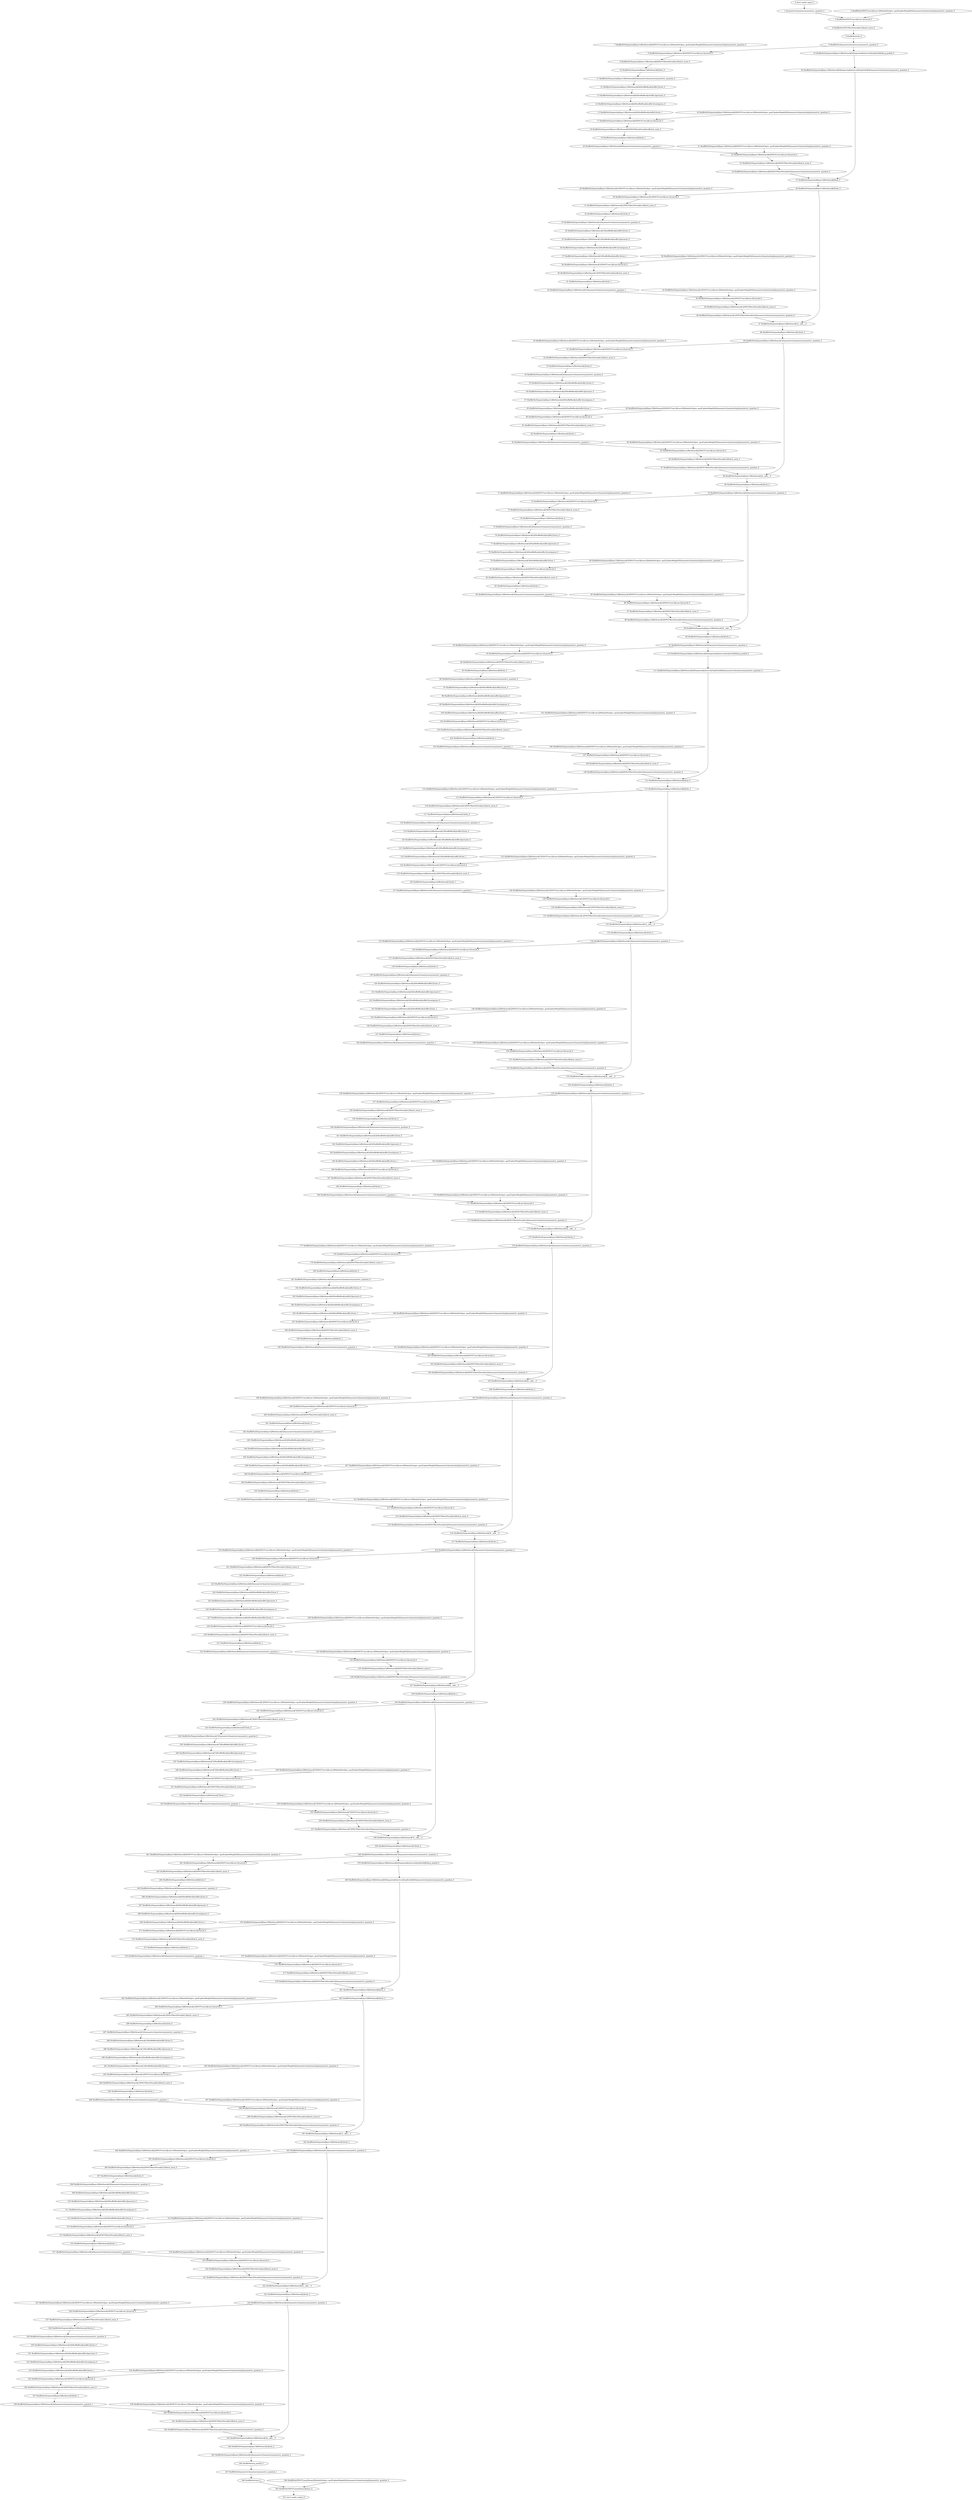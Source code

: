 strict digraph  {
"0 /nncf_model_input_0" [id=0, type=nncf_model_input];
"1 AsymmetricQuantizer/asymmetric_quantize_0" [id=1, type=asymmetric_quantize];
"2 ShuffleNet/NNCFConv2d[conv1]/ModuleDict[pre_ops]/UpdateWeight[0]/AsymmetricQuantizer[op]/asymmetric_quantize_0" [id=2, type=asymmetric_quantize];
"3 ShuffleNet/NNCFConv2d[conv1]/conv2d_0" [id=3, type=conv2d];
"4 ShuffleNet/NNCFBatchNorm[bn1]/batch_norm_0" [id=4, type=batch_norm];
"5 ShuffleNet/relu_0" [id=5, type=relu];
"6 ShuffleNet/AsymmetricQuantizer/asymmetric_quantize_0" [id=6, type=asymmetric_quantize];
"7 ShuffleNet/Sequential[layer1]/Bottleneck[0]/NNCFConv2d[conv1]/ModuleDict[pre_ops]/UpdateWeight[0]/AsymmetricQuantizer[op]/asymmetric_quantize_0" [id=7, type=asymmetric_quantize];
"8 ShuffleNet/Sequential[layer1]/Bottleneck[0]/NNCFConv2d[conv1]/conv2d_0" [id=8, type=conv2d];
"9 ShuffleNet/Sequential[layer1]/Bottleneck[0]/NNCFBatchNorm[bn1]/batch_norm_0" [id=9, type=batch_norm];
"10 ShuffleNet/Sequential[layer1]/Bottleneck[0]/relu_0" [id=10, type=relu];
"11 ShuffleNet/Sequential[layer1]/Bottleneck[0]/AsymmetricQuantizer/asymmetric_quantize_0" [id=11, type=asymmetric_quantize];
"12 ShuffleNet/Sequential[layer1]/Bottleneck[0]/ShuffleBlock[shuffle1]/view_0" [id=12, type=view];
"13 ShuffleNet/Sequential[layer1]/Bottleneck[0]/ShuffleBlock[shuffle1]/permute_0" [id=13, type=permute];
"14 ShuffleNet/Sequential[layer1]/Bottleneck[0]/ShuffleBlock[shuffle1]/contiguous_0" [id=14, type=contiguous];
"15 ShuffleNet/Sequential[layer1]/Bottleneck[0]/ShuffleBlock[shuffle1]/view_1" [id=15, type=view];
"16 ShuffleNet/Sequential[layer1]/Bottleneck[0]/NNCFConv2d[conv2]/ModuleDict[pre_ops]/UpdateWeight[0]/AsymmetricQuantizer[op]/asymmetric_quantize_0" [id=16, type=asymmetric_quantize];
"17 ShuffleNet/Sequential[layer1]/Bottleneck[0]/NNCFConv2d[conv2]/conv2d_0" [id=17, type=conv2d];
"18 ShuffleNet/Sequential[layer1]/Bottleneck[0]/NNCFBatchNorm[bn2]/batch_norm_0" [id=18, type=batch_norm];
"19 ShuffleNet/Sequential[layer1]/Bottleneck[0]/relu_1" [id=19, type=relu];
"20 ShuffleNet/Sequential[layer1]/Bottleneck[0]/AsymmetricQuantizer/asymmetric_quantize_1" [id=20, type=asymmetric_quantize];
"21 ShuffleNet/Sequential[layer1]/Bottleneck[0]/NNCFConv2d[conv3]/ModuleDict[pre_ops]/UpdateWeight[0]/AsymmetricQuantizer[op]/asymmetric_quantize_0" [id=21, type=asymmetric_quantize];
"22 ShuffleNet/Sequential[layer1]/Bottleneck[0]/NNCFConv2d[conv3]/conv2d_0" [id=22, type=conv2d];
"23 ShuffleNet/Sequential[layer1]/Bottleneck[0]/NNCFBatchNorm[bn3]/batch_norm_0" [id=23, type=batch_norm];
"24 ShuffleNet/Sequential[layer1]/Bottleneck[0]/NNCFBatchNorm[bn3]/AsymmetricQuantizer/asymmetric_quantize_0" [id=24, type=asymmetric_quantize];
"25 ShuffleNet/Sequential[layer1]/Bottleneck[0]/Sequential[shortcut]/AvgPool2d[0]/avg_pool2d_0" [id=25, type=avg_pool2d];
"26 ShuffleNet/Sequential[layer1]/Bottleneck[0]/Sequential[shortcut]/AvgPool2d[0]/AsymmetricQuantizer/asymmetric_quantize_0" [id=26, type=asymmetric_quantize];
"27 ShuffleNet/Sequential[layer1]/Bottleneck[0]/cat_0" [id=27, type=cat];
"28 ShuffleNet/Sequential[layer1]/Bottleneck[0]/relu_2" [id=28, type=relu];
"29 ShuffleNet/Sequential[layer1]/Bottleneck[1]/NNCFConv2d[conv1]/ModuleDict[pre_ops]/UpdateWeight[0]/AsymmetricQuantizer[op]/asymmetric_quantize_0" [id=29, type=asymmetric_quantize];
"30 ShuffleNet/Sequential[layer1]/Bottleneck[1]/NNCFConv2d[conv1]/conv2d_0" [id=30, type=conv2d];
"31 ShuffleNet/Sequential[layer1]/Bottleneck[1]/NNCFBatchNorm[bn1]/batch_norm_0" [id=31, type=batch_norm];
"32 ShuffleNet/Sequential[layer1]/Bottleneck[1]/relu_0" [id=32, type=relu];
"33 ShuffleNet/Sequential[layer1]/Bottleneck[1]/AsymmetricQuantizer/asymmetric_quantize_0" [id=33, type=asymmetric_quantize];
"34 ShuffleNet/Sequential[layer1]/Bottleneck[1]/ShuffleBlock[shuffle1]/view_0" [id=34, type=view];
"35 ShuffleNet/Sequential[layer1]/Bottleneck[1]/ShuffleBlock[shuffle1]/permute_0" [id=35, type=permute];
"36 ShuffleNet/Sequential[layer1]/Bottleneck[1]/ShuffleBlock[shuffle1]/contiguous_0" [id=36, type=contiguous];
"37 ShuffleNet/Sequential[layer1]/Bottleneck[1]/ShuffleBlock[shuffle1]/view_1" [id=37, type=view];
"38 ShuffleNet/Sequential[layer1]/Bottleneck[1]/NNCFConv2d[conv2]/ModuleDict[pre_ops]/UpdateWeight[0]/AsymmetricQuantizer[op]/asymmetric_quantize_0" [id=38, type=asymmetric_quantize];
"39 ShuffleNet/Sequential[layer1]/Bottleneck[1]/NNCFConv2d[conv2]/conv2d_0" [id=39, type=conv2d];
"40 ShuffleNet/Sequential[layer1]/Bottleneck[1]/NNCFBatchNorm[bn2]/batch_norm_0" [id=40, type=batch_norm];
"41 ShuffleNet/Sequential[layer1]/Bottleneck[1]/relu_1" [id=41, type=relu];
"42 ShuffleNet/Sequential[layer1]/Bottleneck[1]/AsymmetricQuantizer/asymmetric_quantize_1" [id=42, type=asymmetric_quantize];
"43 ShuffleNet/Sequential[layer1]/Bottleneck[1]/NNCFConv2d[conv3]/ModuleDict[pre_ops]/UpdateWeight[0]/AsymmetricQuantizer[op]/asymmetric_quantize_0" [id=43, type=asymmetric_quantize];
"44 ShuffleNet/Sequential[layer1]/Bottleneck[1]/NNCFConv2d[conv3]/conv2d_0" [id=44, type=conv2d];
"45 ShuffleNet/Sequential[layer1]/Bottleneck[1]/NNCFBatchNorm[bn3]/batch_norm_0" [id=45, type=batch_norm];
"46 ShuffleNet/Sequential[layer1]/Bottleneck[1]/NNCFBatchNorm[bn3]/AsymmetricQuantizer/asymmetric_quantize_0" [id=46, type=asymmetric_quantize];
"47 ShuffleNet/Sequential[layer1]/Bottleneck[1]/__add___0" [id=47, type=__add__];
"48 ShuffleNet/Sequential[layer1]/Bottleneck[1]/relu_2" [id=48, type=relu];
"49 ShuffleNet/Sequential[layer1]/Bottleneck[1]/AsymmetricQuantizer/asymmetric_quantize_2" [id=49, type=asymmetric_quantize];
"50 ShuffleNet/Sequential[layer1]/Bottleneck[2]/NNCFConv2d[conv1]/ModuleDict[pre_ops]/UpdateWeight[0]/AsymmetricQuantizer[op]/asymmetric_quantize_0" [id=50, type=asymmetric_quantize];
"51 ShuffleNet/Sequential[layer1]/Bottleneck[2]/NNCFConv2d[conv1]/conv2d_0" [id=51, type=conv2d];
"52 ShuffleNet/Sequential[layer1]/Bottleneck[2]/NNCFBatchNorm[bn1]/batch_norm_0" [id=52, type=batch_norm];
"53 ShuffleNet/Sequential[layer1]/Bottleneck[2]/relu_0" [id=53, type=relu];
"54 ShuffleNet/Sequential[layer1]/Bottleneck[2]/AsymmetricQuantizer/asymmetric_quantize_0" [id=54, type=asymmetric_quantize];
"55 ShuffleNet/Sequential[layer1]/Bottleneck[2]/ShuffleBlock[shuffle1]/view_0" [id=55, type=view];
"56 ShuffleNet/Sequential[layer1]/Bottleneck[2]/ShuffleBlock[shuffle1]/permute_0" [id=56, type=permute];
"57 ShuffleNet/Sequential[layer1]/Bottleneck[2]/ShuffleBlock[shuffle1]/contiguous_0" [id=57, type=contiguous];
"58 ShuffleNet/Sequential[layer1]/Bottleneck[2]/ShuffleBlock[shuffle1]/view_1" [id=58, type=view];
"59 ShuffleNet/Sequential[layer1]/Bottleneck[2]/NNCFConv2d[conv2]/ModuleDict[pre_ops]/UpdateWeight[0]/AsymmetricQuantizer[op]/asymmetric_quantize_0" [id=59, type=asymmetric_quantize];
"60 ShuffleNet/Sequential[layer1]/Bottleneck[2]/NNCFConv2d[conv2]/conv2d_0" [id=60, type=conv2d];
"61 ShuffleNet/Sequential[layer1]/Bottleneck[2]/NNCFBatchNorm[bn2]/batch_norm_0" [id=61, type=batch_norm];
"62 ShuffleNet/Sequential[layer1]/Bottleneck[2]/relu_1" [id=62, type=relu];
"63 ShuffleNet/Sequential[layer1]/Bottleneck[2]/AsymmetricQuantizer/asymmetric_quantize_1" [id=63, type=asymmetric_quantize];
"64 ShuffleNet/Sequential[layer1]/Bottleneck[2]/NNCFConv2d[conv3]/ModuleDict[pre_ops]/UpdateWeight[0]/AsymmetricQuantizer[op]/asymmetric_quantize_0" [id=64, type=asymmetric_quantize];
"65 ShuffleNet/Sequential[layer1]/Bottleneck[2]/NNCFConv2d[conv3]/conv2d_0" [id=65, type=conv2d];
"66 ShuffleNet/Sequential[layer1]/Bottleneck[2]/NNCFBatchNorm[bn3]/batch_norm_0" [id=66, type=batch_norm];
"67 ShuffleNet/Sequential[layer1]/Bottleneck[2]/NNCFBatchNorm[bn3]/AsymmetricQuantizer/asymmetric_quantize_0" [id=67, type=asymmetric_quantize];
"68 ShuffleNet/Sequential[layer1]/Bottleneck[2]/__add___0" [id=68, type=__add__];
"69 ShuffleNet/Sequential[layer1]/Bottleneck[2]/relu_2" [id=69, type=relu];
"70 ShuffleNet/Sequential[layer1]/Bottleneck[2]/AsymmetricQuantizer/asymmetric_quantize_2" [id=70, type=asymmetric_quantize];
"71 ShuffleNet/Sequential[layer1]/Bottleneck[3]/NNCFConv2d[conv1]/ModuleDict[pre_ops]/UpdateWeight[0]/AsymmetricQuantizer[op]/asymmetric_quantize_0" [id=71, type=asymmetric_quantize];
"72 ShuffleNet/Sequential[layer1]/Bottleneck[3]/NNCFConv2d[conv1]/conv2d_0" [id=72, type=conv2d];
"73 ShuffleNet/Sequential[layer1]/Bottleneck[3]/NNCFBatchNorm[bn1]/batch_norm_0" [id=73, type=batch_norm];
"74 ShuffleNet/Sequential[layer1]/Bottleneck[3]/relu_0" [id=74, type=relu];
"75 ShuffleNet/Sequential[layer1]/Bottleneck[3]/AsymmetricQuantizer/asymmetric_quantize_0" [id=75, type=asymmetric_quantize];
"76 ShuffleNet/Sequential[layer1]/Bottleneck[3]/ShuffleBlock[shuffle1]/view_0" [id=76, type=view];
"77 ShuffleNet/Sequential[layer1]/Bottleneck[3]/ShuffleBlock[shuffle1]/permute_0" [id=77, type=permute];
"78 ShuffleNet/Sequential[layer1]/Bottleneck[3]/ShuffleBlock[shuffle1]/contiguous_0" [id=78, type=contiguous];
"79 ShuffleNet/Sequential[layer1]/Bottleneck[3]/ShuffleBlock[shuffle1]/view_1" [id=79, type=view];
"80 ShuffleNet/Sequential[layer1]/Bottleneck[3]/NNCFConv2d[conv2]/ModuleDict[pre_ops]/UpdateWeight[0]/AsymmetricQuantizer[op]/asymmetric_quantize_0" [id=80, type=asymmetric_quantize];
"81 ShuffleNet/Sequential[layer1]/Bottleneck[3]/NNCFConv2d[conv2]/conv2d_0" [id=81, type=conv2d];
"82 ShuffleNet/Sequential[layer1]/Bottleneck[3]/NNCFBatchNorm[bn2]/batch_norm_0" [id=82, type=batch_norm];
"83 ShuffleNet/Sequential[layer1]/Bottleneck[3]/relu_1" [id=83, type=relu];
"84 ShuffleNet/Sequential[layer1]/Bottleneck[3]/AsymmetricQuantizer/asymmetric_quantize_1" [id=84, type=asymmetric_quantize];
"85 ShuffleNet/Sequential[layer1]/Bottleneck[3]/NNCFConv2d[conv3]/ModuleDict[pre_ops]/UpdateWeight[0]/AsymmetricQuantizer[op]/asymmetric_quantize_0" [id=85, type=asymmetric_quantize];
"86 ShuffleNet/Sequential[layer1]/Bottleneck[3]/NNCFConv2d[conv3]/conv2d_0" [id=86, type=conv2d];
"87 ShuffleNet/Sequential[layer1]/Bottleneck[3]/NNCFBatchNorm[bn3]/batch_norm_0" [id=87, type=batch_norm];
"88 ShuffleNet/Sequential[layer1]/Bottleneck[3]/NNCFBatchNorm[bn3]/AsymmetricQuantizer/asymmetric_quantize_0" [id=88, type=asymmetric_quantize];
"89 ShuffleNet/Sequential[layer1]/Bottleneck[3]/__add___0" [id=89, type=__add__];
"90 ShuffleNet/Sequential[layer1]/Bottleneck[3]/relu_2" [id=90, type=relu];
"91 ShuffleNet/Sequential[layer1]/Bottleneck[3]/AsymmetricQuantizer/asymmetric_quantize_2" [id=91, type=asymmetric_quantize];
"92 ShuffleNet/Sequential[layer2]/Bottleneck[0]/NNCFConv2d[conv1]/ModuleDict[pre_ops]/UpdateWeight[0]/AsymmetricQuantizer[op]/asymmetric_quantize_0" [id=92, type=asymmetric_quantize];
"93 ShuffleNet/Sequential[layer2]/Bottleneck[0]/NNCFConv2d[conv1]/conv2d_0" [id=93, type=conv2d];
"94 ShuffleNet/Sequential[layer2]/Bottleneck[0]/NNCFBatchNorm[bn1]/batch_norm_0" [id=94, type=batch_norm];
"95 ShuffleNet/Sequential[layer2]/Bottleneck[0]/relu_0" [id=95, type=relu];
"96 ShuffleNet/Sequential[layer2]/Bottleneck[0]/AsymmetricQuantizer/asymmetric_quantize_0" [id=96, type=asymmetric_quantize];
"97 ShuffleNet/Sequential[layer2]/Bottleneck[0]/ShuffleBlock[shuffle1]/view_0" [id=97, type=view];
"98 ShuffleNet/Sequential[layer2]/Bottleneck[0]/ShuffleBlock[shuffle1]/permute_0" [id=98, type=permute];
"99 ShuffleNet/Sequential[layer2]/Bottleneck[0]/ShuffleBlock[shuffle1]/contiguous_0" [id=99, type=contiguous];
"100 ShuffleNet/Sequential[layer2]/Bottleneck[0]/ShuffleBlock[shuffle1]/view_1" [id=100, type=view];
"101 ShuffleNet/Sequential[layer2]/Bottleneck[0]/NNCFConv2d[conv2]/ModuleDict[pre_ops]/UpdateWeight[0]/AsymmetricQuantizer[op]/asymmetric_quantize_0" [id=101, type=asymmetric_quantize];
"102 ShuffleNet/Sequential[layer2]/Bottleneck[0]/NNCFConv2d[conv2]/conv2d_0" [id=102, type=conv2d];
"103 ShuffleNet/Sequential[layer2]/Bottleneck[0]/NNCFBatchNorm[bn2]/batch_norm_0" [id=103, type=batch_norm];
"104 ShuffleNet/Sequential[layer2]/Bottleneck[0]/relu_1" [id=104, type=relu];
"105 ShuffleNet/Sequential[layer2]/Bottleneck[0]/AsymmetricQuantizer/asymmetric_quantize_1" [id=105, type=asymmetric_quantize];
"106 ShuffleNet/Sequential[layer2]/Bottleneck[0]/NNCFConv2d[conv3]/ModuleDict[pre_ops]/UpdateWeight[0]/AsymmetricQuantizer[op]/asymmetric_quantize_0" [id=106, type=asymmetric_quantize];
"107 ShuffleNet/Sequential[layer2]/Bottleneck[0]/NNCFConv2d[conv3]/conv2d_0" [id=107, type=conv2d];
"108 ShuffleNet/Sequential[layer2]/Bottleneck[0]/NNCFBatchNorm[bn3]/batch_norm_0" [id=108, type=batch_norm];
"109 ShuffleNet/Sequential[layer2]/Bottleneck[0]/NNCFBatchNorm[bn3]/AsymmetricQuantizer/asymmetric_quantize_0" [id=109, type=asymmetric_quantize];
"110 ShuffleNet/Sequential[layer2]/Bottleneck[0]/Sequential[shortcut]/AvgPool2d[0]/avg_pool2d_0" [id=110, type=avg_pool2d];
"111 ShuffleNet/Sequential[layer2]/Bottleneck[0]/Sequential[shortcut]/AvgPool2d[0]/AsymmetricQuantizer/asymmetric_quantize_0" [id=111, type=asymmetric_quantize];
"112 ShuffleNet/Sequential[layer2]/Bottleneck[0]/cat_0" [id=112, type=cat];
"113 ShuffleNet/Sequential[layer2]/Bottleneck[0]/relu_2" [id=113, type=relu];
"114 ShuffleNet/Sequential[layer2]/Bottleneck[1]/NNCFConv2d[conv1]/ModuleDict[pre_ops]/UpdateWeight[0]/AsymmetricQuantizer[op]/asymmetric_quantize_0" [id=114, type=asymmetric_quantize];
"115 ShuffleNet/Sequential[layer2]/Bottleneck[1]/NNCFConv2d[conv1]/conv2d_0" [id=115, type=conv2d];
"116 ShuffleNet/Sequential[layer2]/Bottleneck[1]/NNCFBatchNorm[bn1]/batch_norm_0" [id=116, type=batch_norm];
"117 ShuffleNet/Sequential[layer2]/Bottleneck[1]/relu_0" [id=117, type=relu];
"118 ShuffleNet/Sequential[layer2]/Bottleneck[1]/AsymmetricQuantizer/asymmetric_quantize_0" [id=118, type=asymmetric_quantize];
"119 ShuffleNet/Sequential[layer2]/Bottleneck[1]/ShuffleBlock[shuffle1]/view_0" [id=119, type=view];
"120 ShuffleNet/Sequential[layer2]/Bottleneck[1]/ShuffleBlock[shuffle1]/permute_0" [id=120, type=permute];
"121 ShuffleNet/Sequential[layer2]/Bottleneck[1]/ShuffleBlock[shuffle1]/contiguous_0" [id=121, type=contiguous];
"122 ShuffleNet/Sequential[layer2]/Bottleneck[1]/ShuffleBlock[shuffle1]/view_1" [id=122, type=view];
"123 ShuffleNet/Sequential[layer2]/Bottleneck[1]/NNCFConv2d[conv2]/ModuleDict[pre_ops]/UpdateWeight[0]/AsymmetricQuantizer[op]/asymmetric_quantize_0" [id=123, type=asymmetric_quantize];
"124 ShuffleNet/Sequential[layer2]/Bottleneck[1]/NNCFConv2d[conv2]/conv2d_0" [id=124, type=conv2d];
"125 ShuffleNet/Sequential[layer2]/Bottleneck[1]/NNCFBatchNorm[bn2]/batch_norm_0" [id=125, type=batch_norm];
"126 ShuffleNet/Sequential[layer2]/Bottleneck[1]/relu_1" [id=126, type=relu];
"127 ShuffleNet/Sequential[layer2]/Bottleneck[1]/AsymmetricQuantizer/asymmetric_quantize_1" [id=127, type=asymmetric_quantize];
"128 ShuffleNet/Sequential[layer2]/Bottleneck[1]/NNCFConv2d[conv3]/ModuleDict[pre_ops]/UpdateWeight[0]/AsymmetricQuantizer[op]/asymmetric_quantize_0" [id=128, type=asymmetric_quantize];
"129 ShuffleNet/Sequential[layer2]/Bottleneck[1]/NNCFConv2d[conv3]/conv2d_0" [id=129, type=conv2d];
"130 ShuffleNet/Sequential[layer2]/Bottleneck[1]/NNCFBatchNorm[bn3]/batch_norm_0" [id=130, type=batch_norm];
"131 ShuffleNet/Sequential[layer2]/Bottleneck[1]/NNCFBatchNorm[bn3]/AsymmetricQuantizer/asymmetric_quantize_0" [id=131, type=asymmetric_quantize];
"132 ShuffleNet/Sequential[layer2]/Bottleneck[1]/__add___0" [id=132, type=__add__];
"133 ShuffleNet/Sequential[layer2]/Bottleneck[1]/relu_2" [id=133, type=relu];
"134 ShuffleNet/Sequential[layer2]/Bottleneck[1]/AsymmetricQuantizer/asymmetric_quantize_2" [id=134, type=asymmetric_quantize];
"135 ShuffleNet/Sequential[layer2]/Bottleneck[2]/NNCFConv2d[conv1]/ModuleDict[pre_ops]/UpdateWeight[0]/AsymmetricQuantizer[op]/asymmetric_quantize_0" [id=135, type=asymmetric_quantize];
"136 ShuffleNet/Sequential[layer2]/Bottleneck[2]/NNCFConv2d[conv1]/conv2d_0" [id=136, type=conv2d];
"137 ShuffleNet/Sequential[layer2]/Bottleneck[2]/NNCFBatchNorm[bn1]/batch_norm_0" [id=137, type=batch_norm];
"138 ShuffleNet/Sequential[layer2]/Bottleneck[2]/relu_0" [id=138, type=relu];
"139 ShuffleNet/Sequential[layer2]/Bottleneck[2]/AsymmetricQuantizer/asymmetric_quantize_0" [id=139, type=asymmetric_quantize];
"140 ShuffleNet/Sequential[layer2]/Bottleneck[2]/ShuffleBlock[shuffle1]/view_0" [id=140, type=view];
"141 ShuffleNet/Sequential[layer2]/Bottleneck[2]/ShuffleBlock[shuffle1]/permute_0" [id=141, type=permute];
"142 ShuffleNet/Sequential[layer2]/Bottleneck[2]/ShuffleBlock[shuffle1]/contiguous_0" [id=142, type=contiguous];
"143 ShuffleNet/Sequential[layer2]/Bottleneck[2]/ShuffleBlock[shuffle1]/view_1" [id=143, type=view];
"144 ShuffleNet/Sequential[layer2]/Bottleneck[2]/NNCFConv2d[conv2]/ModuleDict[pre_ops]/UpdateWeight[0]/AsymmetricQuantizer[op]/asymmetric_quantize_0" [id=144, type=asymmetric_quantize];
"145 ShuffleNet/Sequential[layer2]/Bottleneck[2]/NNCFConv2d[conv2]/conv2d_0" [id=145, type=conv2d];
"146 ShuffleNet/Sequential[layer2]/Bottleneck[2]/NNCFBatchNorm[bn2]/batch_norm_0" [id=146, type=batch_norm];
"147 ShuffleNet/Sequential[layer2]/Bottleneck[2]/relu_1" [id=147, type=relu];
"148 ShuffleNet/Sequential[layer2]/Bottleneck[2]/AsymmetricQuantizer/asymmetric_quantize_1" [id=148, type=asymmetric_quantize];
"149 ShuffleNet/Sequential[layer2]/Bottleneck[2]/NNCFConv2d[conv3]/ModuleDict[pre_ops]/UpdateWeight[0]/AsymmetricQuantizer[op]/asymmetric_quantize_0" [id=149, type=asymmetric_quantize];
"150 ShuffleNet/Sequential[layer2]/Bottleneck[2]/NNCFConv2d[conv3]/conv2d_0" [id=150, type=conv2d];
"151 ShuffleNet/Sequential[layer2]/Bottleneck[2]/NNCFBatchNorm[bn3]/batch_norm_0" [id=151, type=batch_norm];
"152 ShuffleNet/Sequential[layer2]/Bottleneck[2]/NNCFBatchNorm[bn3]/AsymmetricQuantizer/asymmetric_quantize_0" [id=152, type=asymmetric_quantize];
"153 ShuffleNet/Sequential[layer2]/Bottleneck[2]/__add___0" [id=153, type=__add__];
"154 ShuffleNet/Sequential[layer2]/Bottleneck[2]/relu_2" [id=154, type=relu];
"155 ShuffleNet/Sequential[layer2]/Bottleneck[2]/AsymmetricQuantizer/asymmetric_quantize_2" [id=155, type=asymmetric_quantize];
"156 ShuffleNet/Sequential[layer2]/Bottleneck[3]/NNCFConv2d[conv1]/ModuleDict[pre_ops]/UpdateWeight[0]/AsymmetricQuantizer[op]/asymmetric_quantize_0" [id=156, type=asymmetric_quantize];
"157 ShuffleNet/Sequential[layer2]/Bottleneck[3]/NNCFConv2d[conv1]/conv2d_0" [id=157, type=conv2d];
"158 ShuffleNet/Sequential[layer2]/Bottleneck[3]/NNCFBatchNorm[bn1]/batch_norm_0" [id=158, type=batch_norm];
"159 ShuffleNet/Sequential[layer2]/Bottleneck[3]/relu_0" [id=159, type=relu];
"160 ShuffleNet/Sequential[layer2]/Bottleneck[3]/AsymmetricQuantizer/asymmetric_quantize_0" [id=160, type=asymmetric_quantize];
"161 ShuffleNet/Sequential[layer2]/Bottleneck[3]/ShuffleBlock[shuffle1]/view_0" [id=161, type=view];
"162 ShuffleNet/Sequential[layer2]/Bottleneck[3]/ShuffleBlock[shuffle1]/permute_0" [id=162, type=permute];
"163 ShuffleNet/Sequential[layer2]/Bottleneck[3]/ShuffleBlock[shuffle1]/contiguous_0" [id=163, type=contiguous];
"164 ShuffleNet/Sequential[layer2]/Bottleneck[3]/ShuffleBlock[shuffle1]/view_1" [id=164, type=view];
"165 ShuffleNet/Sequential[layer2]/Bottleneck[3]/NNCFConv2d[conv2]/ModuleDict[pre_ops]/UpdateWeight[0]/AsymmetricQuantizer[op]/asymmetric_quantize_0" [id=165, type=asymmetric_quantize];
"166 ShuffleNet/Sequential[layer2]/Bottleneck[3]/NNCFConv2d[conv2]/conv2d_0" [id=166, type=conv2d];
"167 ShuffleNet/Sequential[layer2]/Bottleneck[3]/NNCFBatchNorm[bn2]/batch_norm_0" [id=167, type=batch_norm];
"168 ShuffleNet/Sequential[layer2]/Bottleneck[3]/relu_1" [id=168, type=relu];
"169 ShuffleNet/Sequential[layer2]/Bottleneck[3]/AsymmetricQuantizer/asymmetric_quantize_1" [id=169, type=asymmetric_quantize];
"170 ShuffleNet/Sequential[layer2]/Bottleneck[3]/NNCFConv2d[conv3]/ModuleDict[pre_ops]/UpdateWeight[0]/AsymmetricQuantizer[op]/asymmetric_quantize_0" [id=170, type=asymmetric_quantize];
"171 ShuffleNet/Sequential[layer2]/Bottleneck[3]/NNCFConv2d[conv3]/conv2d_0" [id=171, type=conv2d];
"172 ShuffleNet/Sequential[layer2]/Bottleneck[3]/NNCFBatchNorm[bn3]/batch_norm_0" [id=172, type=batch_norm];
"173 ShuffleNet/Sequential[layer2]/Bottleneck[3]/NNCFBatchNorm[bn3]/AsymmetricQuantizer/asymmetric_quantize_0" [id=173, type=asymmetric_quantize];
"174 ShuffleNet/Sequential[layer2]/Bottleneck[3]/__add___0" [id=174, type=__add__];
"175 ShuffleNet/Sequential[layer2]/Bottleneck[3]/relu_2" [id=175, type=relu];
"176 ShuffleNet/Sequential[layer2]/Bottleneck[3]/AsymmetricQuantizer/asymmetric_quantize_2" [id=176, type=asymmetric_quantize];
"177 ShuffleNet/Sequential[layer2]/Bottleneck[4]/NNCFConv2d[conv1]/ModuleDict[pre_ops]/UpdateWeight[0]/AsymmetricQuantizer[op]/asymmetric_quantize_0" [id=177, type=asymmetric_quantize];
"178 ShuffleNet/Sequential[layer2]/Bottleneck[4]/NNCFConv2d[conv1]/conv2d_0" [id=178, type=conv2d];
"179 ShuffleNet/Sequential[layer2]/Bottleneck[4]/NNCFBatchNorm[bn1]/batch_norm_0" [id=179, type=batch_norm];
"180 ShuffleNet/Sequential[layer2]/Bottleneck[4]/relu_0" [id=180, type=relu];
"181 ShuffleNet/Sequential[layer2]/Bottleneck[4]/AsymmetricQuantizer/asymmetric_quantize_0" [id=181, type=asymmetric_quantize];
"182 ShuffleNet/Sequential[layer2]/Bottleneck[4]/ShuffleBlock[shuffle1]/view_0" [id=182, type=view];
"183 ShuffleNet/Sequential[layer2]/Bottleneck[4]/ShuffleBlock[shuffle1]/permute_0" [id=183, type=permute];
"184 ShuffleNet/Sequential[layer2]/Bottleneck[4]/ShuffleBlock[shuffle1]/contiguous_0" [id=184, type=contiguous];
"185 ShuffleNet/Sequential[layer2]/Bottleneck[4]/ShuffleBlock[shuffle1]/view_1" [id=185, type=view];
"186 ShuffleNet/Sequential[layer2]/Bottleneck[4]/NNCFConv2d[conv2]/ModuleDict[pre_ops]/UpdateWeight[0]/AsymmetricQuantizer[op]/asymmetric_quantize_0" [id=186, type=asymmetric_quantize];
"187 ShuffleNet/Sequential[layer2]/Bottleneck[4]/NNCFConv2d[conv2]/conv2d_0" [id=187, type=conv2d];
"188 ShuffleNet/Sequential[layer2]/Bottleneck[4]/NNCFBatchNorm[bn2]/batch_norm_0" [id=188, type=batch_norm];
"189 ShuffleNet/Sequential[layer2]/Bottleneck[4]/relu_1" [id=189, type=relu];
"190 ShuffleNet/Sequential[layer2]/Bottleneck[4]/AsymmetricQuantizer/asymmetric_quantize_1" [id=190, type=asymmetric_quantize];
"191 ShuffleNet/Sequential[layer2]/Bottleneck[4]/NNCFConv2d[conv3]/ModuleDict[pre_ops]/UpdateWeight[0]/AsymmetricQuantizer[op]/asymmetric_quantize_0" [id=191, type=asymmetric_quantize];
"192 ShuffleNet/Sequential[layer2]/Bottleneck[4]/NNCFConv2d[conv3]/conv2d_0" [id=192, type=conv2d];
"193 ShuffleNet/Sequential[layer2]/Bottleneck[4]/NNCFBatchNorm[bn3]/batch_norm_0" [id=193, type=batch_norm];
"194 ShuffleNet/Sequential[layer2]/Bottleneck[4]/NNCFBatchNorm[bn3]/AsymmetricQuantizer/asymmetric_quantize_0" [id=194, type=asymmetric_quantize];
"195 ShuffleNet/Sequential[layer2]/Bottleneck[4]/__add___0" [id=195, type=__add__];
"196 ShuffleNet/Sequential[layer2]/Bottleneck[4]/relu_2" [id=196, type=relu];
"197 ShuffleNet/Sequential[layer2]/Bottleneck[4]/AsymmetricQuantizer/asymmetric_quantize_2" [id=197, type=asymmetric_quantize];
"198 ShuffleNet/Sequential[layer2]/Bottleneck[5]/NNCFConv2d[conv1]/ModuleDict[pre_ops]/UpdateWeight[0]/AsymmetricQuantizer[op]/asymmetric_quantize_0" [id=198, type=asymmetric_quantize];
"199 ShuffleNet/Sequential[layer2]/Bottleneck[5]/NNCFConv2d[conv1]/conv2d_0" [id=199, type=conv2d];
"200 ShuffleNet/Sequential[layer2]/Bottleneck[5]/NNCFBatchNorm[bn1]/batch_norm_0" [id=200, type=batch_norm];
"201 ShuffleNet/Sequential[layer2]/Bottleneck[5]/relu_0" [id=201, type=relu];
"202 ShuffleNet/Sequential[layer2]/Bottleneck[5]/AsymmetricQuantizer/asymmetric_quantize_0" [id=202, type=asymmetric_quantize];
"203 ShuffleNet/Sequential[layer2]/Bottleneck[5]/ShuffleBlock[shuffle1]/view_0" [id=203, type=view];
"204 ShuffleNet/Sequential[layer2]/Bottleneck[5]/ShuffleBlock[shuffle1]/permute_0" [id=204, type=permute];
"205 ShuffleNet/Sequential[layer2]/Bottleneck[5]/ShuffleBlock[shuffle1]/contiguous_0" [id=205, type=contiguous];
"206 ShuffleNet/Sequential[layer2]/Bottleneck[5]/ShuffleBlock[shuffle1]/view_1" [id=206, type=view];
"207 ShuffleNet/Sequential[layer2]/Bottleneck[5]/NNCFConv2d[conv2]/ModuleDict[pre_ops]/UpdateWeight[0]/AsymmetricQuantizer[op]/asymmetric_quantize_0" [id=207, type=asymmetric_quantize];
"208 ShuffleNet/Sequential[layer2]/Bottleneck[5]/NNCFConv2d[conv2]/conv2d_0" [id=208, type=conv2d];
"209 ShuffleNet/Sequential[layer2]/Bottleneck[5]/NNCFBatchNorm[bn2]/batch_norm_0" [id=209, type=batch_norm];
"210 ShuffleNet/Sequential[layer2]/Bottleneck[5]/relu_1" [id=210, type=relu];
"211 ShuffleNet/Sequential[layer2]/Bottleneck[5]/AsymmetricQuantizer/asymmetric_quantize_1" [id=211, type=asymmetric_quantize];
"212 ShuffleNet/Sequential[layer2]/Bottleneck[5]/NNCFConv2d[conv3]/ModuleDict[pre_ops]/UpdateWeight[0]/AsymmetricQuantizer[op]/asymmetric_quantize_0" [id=212, type=asymmetric_quantize];
"213 ShuffleNet/Sequential[layer2]/Bottleneck[5]/NNCFConv2d[conv3]/conv2d_0" [id=213, type=conv2d];
"214 ShuffleNet/Sequential[layer2]/Bottleneck[5]/NNCFBatchNorm[bn3]/batch_norm_0" [id=214, type=batch_norm];
"215 ShuffleNet/Sequential[layer2]/Bottleneck[5]/NNCFBatchNorm[bn3]/AsymmetricQuantizer/asymmetric_quantize_0" [id=215, type=asymmetric_quantize];
"216 ShuffleNet/Sequential[layer2]/Bottleneck[5]/__add___0" [id=216, type=__add__];
"217 ShuffleNet/Sequential[layer2]/Bottleneck[5]/relu_2" [id=217, type=relu];
"218 ShuffleNet/Sequential[layer2]/Bottleneck[5]/AsymmetricQuantizer/asymmetric_quantize_2" [id=218, type=asymmetric_quantize];
"219 ShuffleNet/Sequential[layer2]/Bottleneck[6]/NNCFConv2d[conv1]/ModuleDict[pre_ops]/UpdateWeight[0]/AsymmetricQuantizer[op]/asymmetric_quantize_0" [id=219, type=asymmetric_quantize];
"220 ShuffleNet/Sequential[layer2]/Bottleneck[6]/NNCFConv2d[conv1]/conv2d_0" [id=220, type=conv2d];
"221 ShuffleNet/Sequential[layer2]/Bottleneck[6]/NNCFBatchNorm[bn1]/batch_norm_0" [id=221, type=batch_norm];
"222 ShuffleNet/Sequential[layer2]/Bottleneck[6]/relu_0" [id=222, type=relu];
"223 ShuffleNet/Sequential[layer2]/Bottleneck[6]/AsymmetricQuantizer/asymmetric_quantize_0" [id=223, type=asymmetric_quantize];
"224 ShuffleNet/Sequential[layer2]/Bottleneck[6]/ShuffleBlock[shuffle1]/view_0" [id=224, type=view];
"225 ShuffleNet/Sequential[layer2]/Bottleneck[6]/ShuffleBlock[shuffle1]/permute_0" [id=225, type=permute];
"226 ShuffleNet/Sequential[layer2]/Bottleneck[6]/ShuffleBlock[shuffle1]/contiguous_0" [id=226, type=contiguous];
"227 ShuffleNet/Sequential[layer2]/Bottleneck[6]/ShuffleBlock[shuffle1]/view_1" [id=227, type=view];
"228 ShuffleNet/Sequential[layer2]/Bottleneck[6]/NNCFConv2d[conv2]/ModuleDict[pre_ops]/UpdateWeight[0]/AsymmetricQuantizer[op]/asymmetric_quantize_0" [id=228, type=asymmetric_quantize];
"229 ShuffleNet/Sequential[layer2]/Bottleneck[6]/NNCFConv2d[conv2]/conv2d_0" [id=229, type=conv2d];
"230 ShuffleNet/Sequential[layer2]/Bottleneck[6]/NNCFBatchNorm[bn2]/batch_norm_0" [id=230, type=batch_norm];
"231 ShuffleNet/Sequential[layer2]/Bottleneck[6]/relu_1" [id=231, type=relu];
"232 ShuffleNet/Sequential[layer2]/Bottleneck[6]/AsymmetricQuantizer/asymmetric_quantize_1" [id=232, type=asymmetric_quantize];
"233 ShuffleNet/Sequential[layer2]/Bottleneck[6]/NNCFConv2d[conv3]/ModuleDict[pre_ops]/UpdateWeight[0]/AsymmetricQuantizer[op]/asymmetric_quantize_0" [id=233, type=asymmetric_quantize];
"234 ShuffleNet/Sequential[layer2]/Bottleneck[6]/NNCFConv2d[conv3]/conv2d_0" [id=234, type=conv2d];
"235 ShuffleNet/Sequential[layer2]/Bottleneck[6]/NNCFBatchNorm[bn3]/batch_norm_0" [id=235, type=batch_norm];
"236 ShuffleNet/Sequential[layer2]/Bottleneck[6]/NNCFBatchNorm[bn3]/AsymmetricQuantizer/asymmetric_quantize_0" [id=236, type=asymmetric_quantize];
"237 ShuffleNet/Sequential[layer2]/Bottleneck[6]/__add___0" [id=237, type=__add__];
"238 ShuffleNet/Sequential[layer2]/Bottleneck[6]/relu_2" [id=238, type=relu];
"239 ShuffleNet/Sequential[layer2]/Bottleneck[6]/AsymmetricQuantizer/asymmetric_quantize_2" [id=239, type=asymmetric_quantize];
"240 ShuffleNet/Sequential[layer2]/Bottleneck[7]/NNCFConv2d[conv1]/ModuleDict[pre_ops]/UpdateWeight[0]/AsymmetricQuantizer[op]/asymmetric_quantize_0" [id=240, type=asymmetric_quantize];
"241 ShuffleNet/Sequential[layer2]/Bottleneck[7]/NNCFConv2d[conv1]/conv2d_0" [id=241, type=conv2d];
"242 ShuffleNet/Sequential[layer2]/Bottleneck[7]/NNCFBatchNorm[bn1]/batch_norm_0" [id=242, type=batch_norm];
"243 ShuffleNet/Sequential[layer2]/Bottleneck[7]/relu_0" [id=243, type=relu];
"244 ShuffleNet/Sequential[layer2]/Bottleneck[7]/AsymmetricQuantizer/asymmetric_quantize_0" [id=244, type=asymmetric_quantize];
"245 ShuffleNet/Sequential[layer2]/Bottleneck[7]/ShuffleBlock[shuffle1]/view_0" [id=245, type=view];
"246 ShuffleNet/Sequential[layer2]/Bottleneck[7]/ShuffleBlock[shuffle1]/permute_0" [id=246, type=permute];
"247 ShuffleNet/Sequential[layer2]/Bottleneck[7]/ShuffleBlock[shuffle1]/contiguous_0" [id=247, type=contiguous];
"248 ShuffleNet/Sequential[layer2]/Bottleneck[7]/ShuffleBlock[shuffle1]/view_1" [id=248, type=view];
"249 ShuffleNet/Sequential[layer2]/Bottleneck[7]/NNCFConv2d[conv2]/ModuleDict[pre_ops]/UpdateWeight[0]/AsymmetricQuantizer[op]/asymmetric_quantize_0" [id=249, type=asymmetric_quantize];
"250 ShuffleNet/Sequential[layer2]/Bottleneck[7]/NNCFConv2d[conv2]/conv2d_0" [id=250, type=conv2d];
"251 ShuffleNet/Sequential[layer2]/Bottleneck[7]/NNCFBatchNorm[bn2]/batch_norm_0" [id=251, type=batch_norm];
"252 ShuffleNet/Sequential[layer2]/Bottleneck[7]/relu_1" [id=252, type=relu];
"253 ShuffleNet/Sequential[layer2]/Bottleneck[7]/AsymmetricQuantizer/asymmetric_quantize_1" [id=253, type=asymmetric_quantize];
"254 ShuffleNet/Sequential[layer2]/Bottleneck[7]/NNCFConv2d[conv3]/ModuleDict[pre_ops]/UpdateWeight[0]/AsymmetricQuantizer[op]/asymmetric_quantize_0" [id=254, type=asymmetric_quantize];
"255 ShuffleNet/Sequential[layer2]/Bottleneck[7]/NNCFConv2d[conv3]/conv2d_0" [id=255, type=conv2d];
"256 ShuffleNet/Sequential[layer2]/Bottleneck[7]/NNCFBatchNorm[bn3]/batch_norm_0" [id=256, type=batch_norm];
"257 ShuffleNet/Sequential[layer2]/Bottleneck[7]/NNCFBatchNorm[bn3]/AsymmetricQuantizer/asymmetric_quantize_0" [id=257, type=asymmetric_quantize];
"258 ShuffleNet/Sequential[layer2]/Bottleneck[7]/__add___0" [id=258, type=__add__];
"259 ShuffleNet/Sequential[layer2]/Bottleneck[7]/relu_2" [id=259, type=relu];
"260 ShuffleNet/Sequential[layer2]/Bottleneck[7]/AsymmetricQuantizer/asymmetric_quantize_2" [id=260, type=asymmetric_quantize];
"261 ShuffleNet/Sequential[layer3]/Bottleneck[0]/NNCFConv2d[conv1]/ModuleDict[pre_ops]/UpdateWeight[0]/AsymmetricQuantizer[op]/asymmetric_quantize_0" [id=261, type=asymmetric_quantize];
"262 ShuffleNet/Sequential[layer3]/Bottleneck[0]/NNCFConv2d[conv1]/conv2d_0" [id=262, type=conv2d];
"263 ShuffleNet/Sequential[layer3]/Bottleneck[0]/NNCFBatchNorm[bn1]/batch_norm_0" [id=263, type=batch_norm];
"264 ShuffleNet/Sequential[layer3]/Bottleneck[0]/relu_0" [id=264, type=relu];
"265 ShuffleNet/Sequential[layer3]/Bottleneck[0]/AsymmetricQuantizer/asymmetric_quantize_0" [id=265, type=asymmetric_quantize];
"266 ShuffleNet/Sequential[layer3]/Bottleneck[0]/ShuffleBlock[shuffle1]/view_0" [id=266, type=view];
"267 ShuffleNet/Sequential[layer3]/Bottleneck[0]/ShuffleBlock[shuffle1]/permute_0" [id=267, type=permute];
"268 ShuffleNet/Sequential[layer3]/Bottleneck[0]/ShuffleBlock[shuffle1]/contiguous_0" [id=268, type=contiguous];
"269 ShuffleNet/Sequential[layer3]/Bottleneck[0]/ShuffleBlock[shuffle1]/view_1" [id=269, type=view];
"270 ShuffleNet/Sequential[layer3]/Bottleneck[0]/NNCFConv2d[conv2]/ModuleDict[pre_ops]/UpdateWeight[0]/AsymmetricQuantizer[op]/asymmetric_quantize_0" [id=270, type=asymmetric_quantize];
"271 ShuffleNet/Sequential[layer3]/Bottleneck[0]/NNCFConv2d[conv2]/conv2d_0" [id=271, type=conv2d];
"272 ShuffleNet/Sequential[layer3]/Bottleneck[0]/NNCFBatchNorm[bn2]/batch_norm_0" [id=272, type=batch_norm];
"273 ShuffleNet/Sequential[layer3]/Bottleneck[0]/relu_1" [id=273, type=relu];
"274 ShuffleNet/Sequential[layer3]/Bottleneck[0]/AsymmetricQuantizer/asymmetric_quantize_1" [id=274, type=asymmetric_quantize];
"275 ShuffleNet/Sequential[layer3]/Bottleneck[0]/NNCFConv2d[conv3]/ModuleDict[pre_ops]/UpdateWeight[0]/AsymmetricQuantizer[op]/asymmetric_quantize_0" [id=275, type=asymmetric_quantize];
"276 ShuffleNet/Sequential[layer3]/Bottleneck[0]/NNCFConv2d[conv3]/conv2d_0" [id=276, type=conv2d];
"277 ShuffleNet/Sequential[layer3]/Bottleneck[0]/NNCFBatchNorm[bn3]/batch_norm_0" [id=277, type=batch_norm];
"278 ShuffleNet/Sequential[layer3]/Bottleneck[0]/NNCFBatchNorm[bn3]/AsymmetricQuantizer/asymmetric_quantize_0" [id=278, type=asymmetric_quantize];
"279 ShuffleNet/Sequential[layer3]/Bottleneck[0]/Sequential[shortcut]/AvgPool2d[0]/avg_pool2d_0" [id=279, type=avg_pool2d];
"280 ShuffleNet/Sequential[layer3]/Bottleneck[0]/Sequential[shortcut]/AvgPool2d[0]/AsymmetricQuantizer/asymmetric_quantize_0" [id=280, type=asymmetric_quantize];
"281 ShuffleNet/Sequential[layer3]/Bottleneck[0]/cat_0" [id=281, type=cat];
"282 ShuffleNet/Sequential[layer3]/Bottleneck[0]/relu_2" [id=282, type=relu];
"283 ShuffleNet/Sequential[layer3]/Bottleneck[1]/NNCFConv2d[conv1]/ModuleDict[pre_ops]/UpdateWeight[0]/AsymmetricQuantizer[op]/asymmetric_quantize_0" [id=283, type=asymmetric_quantize];
"284 ShuffleNet/Sequential[layer3]/Bottleneck[1]/NNCFConv2d[conv1]/conv2d_0" [id=284, type=conv2d];
"285 ShuffleNet/Sequential[layer3]/Bottleneck[1]/NNCFBatchNorm[bn1]/batch_norm_0" [id=285, type=batch_norm];
"286 ShuffleNet/Sequential[layer3]/Bottleneck[1]/relu_0" [id=286, type=relu];
"287 ShuffleNet/Sequential[layer3]/Bottleneck[1]/AsymmetricQuantizer/asymmetric_quantize_0" [id=287, type=asymmetric_quantize];
"288 ShuffleNet/Sequential[layer3]/Bottleneck[1]/ShuffleBlock[shuffle1]/view_0" [id=288, type=view];
"289 ShuffleNet/Sequential[layer3]/Bottleneck[1]/ShuffleBlock[shuffle1]/permute_0" [id=289, type=permute];
"290 ShuffleNet/Sequential[layer3]/Bottleneck[1]/ShuffleBlock[shuffle1]/contiguous_0" [id=290, type=contiguous];
"291 ShuffleNet/Sequential[layer3]/Bottleneck[1]/ShuffleBlock[shuffle1]/view_1" [id=291, type=view];
"292 ShuffleNet/Sequential[layer3]/Bottleneck[1]/NNCFConv2d[conv2]/ModuleDict[pre_ops]/UpdateWeight[0]/AsymmetricQuantizer[op]/asymmetric_quantize_0" [id=292, type=asymmetric_quantize];
"293 ShuffleNet/Sequential[layer3]/Bottleneck[1]/NNCFConv2d[conv2]/conv2d_0" [id=293, type=conv2d];
"294 ShuffleNet/Sequential[layer3]/Bottleneck[1]/NNCFBatchNorm[bn2]/batch_norm_0" [id=294, type=batch_norm];
"295 ShuffleNet/Sequential[layer3]/Bottleneck[1]/relu_1" [id=295, type=relu];
"296 ShuffleNet/Sequential[layer3]/Bottleneck[1]/AsymmetricQuantizer/asymmetric_quantize_1" [id=296, type=asymmetric_quantize];
"297 ShuffleNet/Sequential[layer3]/Bottleneck[1]/NNCFConv2d[conv3]/ModuleDict[pre_ops]/UpdateWeight[0]/AsymmetricQuantizer[op]/asymmetric_quantize_0" [id=297, type=asymmetric_quantize];
"298 ShuffleNet/Sequential[layer3]/Bottleneck[1]/NNCFConv2d[conv3]/conv2d_0" [id=298, type=conv2d];
"299 ShuffleNet/Sequential[layer3]/Bottleneck[1]/NNCFBatchNorm[bn3]/batch_norm_0" [id=299, type=batch_norm];
"300 ShuffleNet/Sequential[layer3]/Bottleneck[1]/NNCFBatchNorm[bn3]/AsymmetricQuantizer/asymmetric_quantize_0" [id=300, type=asymmetric_quantize];
"301 ShuffleNet/Sequential[layer3]/Bottleneck[1]/__add___0" [id=301, type=__add__];
"302 ShuffleNet/Sequential[layer3]/Bottleneck[1]/relu_2" [id=302, type=relu];
"303 ShuffleNet/Sequential[layer3]/Bottleneck[1]/AsymmetricQuantizer/asymmetric_quantize_2" [id=303, type=asymmetric_quantize];
"304 ShuffleNet/Sequential[layer3]/Bottleneck[2]/NNCFConv2d[conv1]/ModuleDict[pre_ops]/UpdateWeight[0]/AsymmetricQuantizer[op]/asymmetric_quantize_0" [id=304, type=asymmetric_quantize];
"305 ShuffleNet/Sequential[layer3]/Bottleneck[2]/NNCFConv2d[conv1]/conv2d_0" [id=305, type=conv2d];
"306 ShuffleNet/Sequential[layer3]/Bottleneck[2]/NNCFBatchNorm[bn1]/batch_norm_0" [id=306, type=batch_norm];
"307 ShuffleNet/Sequential[layer3]/Bottleneck[2]/relu_0" [id=307, type=relu];
"308 ShuffleNet/Sequential[layer3]/Bottleneck[2]/AsymmetricQuantizer/asymmetric_quantize_0" [id=308, type=asymmetric_quantize];
"309 ShuffleNet/Sequential[layer3]/Bottleneck[2]/ShuffleBlock[shuffle1]/view_0" [id=309, type=view];
"310 ShuffleNet/Sequential[layer3]/Bottleneck[2]/ShuffleBlock[shuffle1]/permute_0" [id=310, type=permute];
"311 ShuffleNet/Sequential[layer3]/Bottleneck[2]/ShuffleBlock[shuffle1]/contiguous_0" [id=311, type=contiguous];
"312 ShuffleNet/Sequential[layer3]/Bottleneck[2]/ShuffleBlock[shuffle1]/view_1" [id=312, type=view];
"313 ShuffleNet/Sequential[layer3]/Bottleneck[2]/NNCFConv2d[conv2]/ModuleDict[pre_ops]/UpdateWeight[0]/AsymmetricQuantizer[op]/asymmetric_quantize_0" [id=313, type=asymmetric_quantize];
"314 ShuffleNet/Sequential[layer3]/Bottleneck[2]/NNCFConv2d[conv2]/conv2d_0" [id=314, type=conv2d];
"315 ShuffleNet/Sequential[layer3]/Bottleneck[2]/NNCFBatchNorm[bn2]/batch_norm_0" [id=315, type=batch_norm];
"316 ShuffleNet/Sequential[layer3]/Bottleneck[2]/relu_1" [id=316, type=relu];
"317 ShuffleNet/Sequential[layer3]/Bottleneck[2]/AsymmetricQuantizer/asymmetric_quantize_1" [id=317, type=asymmetric_quantize];
"318 ShuffleNet/Sequential[layer3]/Bottleneck[2]/NNCFConv2d[conv3]/ModuleDict[pre_ops]/UpdateWeight[0]/AsymmetricQuantizer[op]/asymmetric_quantize_0" [id=318, type=asymmetric_quantize];
"319 ShuffleNet/Sequential[layer3]/Bottleneck[2]/NNCFConv2d[conv3]/conv2d_0" [id=319, type=conv2d];
"320 ShuffleNet/Sequential[layer3]/Bottleneck[2]/NNCFBatchNorm[bn3]/batch_norm_0" [id=320, type=batch_norm];
"321 ShuffleNet/Sequential[layer3]/Bottleneck[2]/NNCFBatchNorm[bn3]/AsymmetricQuantizer/asymmetric_quantize_0" [id=321, type=asymmetric_quantize];
"322 ShuffleNet/Sequential[layer3]/Bottleneck[2]/__add___0" [id=322, type=__add__];
"323 ShuffleNet/Sequential[layer3]/Bottleneck[2]/relu_2" [id=323, type=relu];
"324 ShuffleNet/Sequential[layer3]/Bottleneck[2]/AsymmetricQuantizer/asymmetric_quantize_2" [id=324, type=asymmetric_quantize];
"325 ShuffleNet/Sequential[layer3]/Bottleneck[3]/NNCFConv2d[conv1]/ModuleDict[pre_ops]/UpdateWeight[0]/AsymmetricQuantizer[op]/asymmetric_quantize_0" [id=325, type=asymmetric_quantize];
"326 ShuffleNet/Sequential[layer3]/Bottleneck[3]/NNCFConv2d[conv1]/conv2d_0" [id=326, type=conv2d];
"327 ShuffleNet/Sequential[layer3]/Bottleneck[3]/NNCFBatchNorm[bn1]/batch_norm_0" [id=327, type=batch_norm];
"328 ShuffleNet/Sequential[layer3]/Bottleneck[3]/relu_0" [id=328, type=relu];
"329 ShuffleNet/Sequential[layer3]/Bottleneck[3]/AsymmetricQuantizer/asymmetric_quantize_0" [id=329, type=asymmetric_quantize];
"330 ShuffleNet/Sequential[layer3]/Bottleneck[3]/ShuffleBlock[shuffle1]/view_0" [id=330, type=view];
"331 ShuffleNet/Sequential[layer3]/Bottleneck[3]/ShuffleBlock[shuffle1]/permute_0" [id=331, type=permute];
"332 ShuffleNet/Sequential[layer3]/Bottleneck[3]/ShuffleBlock[shuffle1]/contiguous_0" [id=332, type=contiguous];
"333 ShuffleNet/Sequential[layer3]/Bottleneck[3]/ShuffleBlock[shuffle1]/view_1" [id=333, type=view];
"334 ShuffleNet/Sequential[layer3]/Bottleneck[3]/NNCFConv2d[conv2]/ModuleDict[pre_ops]/UpdateWeight[0]/AsymmetricQuantizer[op]/asymmetric_quantize_0" [id=334, type=asymmetric_quantize];
"335 ShuffleNet/Sequential[layer3]/Bottleneck[3]/NNCFConv2d[conv2]/conv2d_0" [id=335, type=conv2d];
"336 ShuffleNet/Sequential[layer3]/Bottleneck[3]/NNCFBatchNorm[bn2]/batch_norm_0" [id=336, type=batch_norm];
"337 ShuffleNet/Sequential[layer3]/Bottleneck[3]/relu_1" [id=337, type=relu];
"338 ShuffleNet/Sequential[layer3]/Bottleneck[3]/AsymmetricQuantizer/asymmetric_quantize_1" [id=338, type=asymmetric_quantize];
"339 ShuffleNet/Sequential[layer3]/Bottleneck[3]/NNCFConv2d[conv3]/ModuleDict[pre_ops]/UpdateWeight[0]/AsymmetricQuantizer[op]/asymmetric_quantize_0" [id=339, type=asymmetric_quantize];
"340 ShuffleNet/Sequential[layer3]/Bottleneck[3]/NNCFConv2d[conv3]/conv2d_0" [id=340, type=conv2d];
"341 ShuffleNet/Sequential[layer3]/Bottleneck[3]/NNCFBatchNorm[bn3]/batch_norm_0" [id=341, type=batch_norm];
"342 ShuffleNet/Sequential[layer3]/Bottleneck[3]/NNCFBatchNorm[bn3]/AsymmetricQuantizer/asymmetric_quantize_0" [id=342, type=asymmetric_quantize];
"343 ShuffleNet/Sequential[layer3]/Bottleneck[3]/__add___0" [id=343, type=__add__];
"344 ShuffleNet/Sequential[layer3]/Bottleneck[3]/relu_2" [id=344, type=relu];
"345 ShuffleNet/Sequential[layer3]/Bottleneck[3]/AsymmetricQuantizer/asymmetric_quantize_2" [id=345, type=asymmetric_quantize];
"346 ShuffleNet/avg_pool2d_0" [id=346, type=avg_pool2d];
"347 ShuffleNet/AsymmetricQuantizer/asymmetric_quantize_1" [id=347, type=asymmetric_quantize];
"348 ShuffleNet/view_0" [id=348, type=view];
"349 ShuffleNet/NNCFLinear[linear]/ModuleDict[pre_ops]/UpdateWeight[0]/AsymmetricQuantizer[op]/asymmetric_quantize_0" [id=349, type=asymmetric_quantize];
"350 ShuffleNet/NNCFLinear[linear]/linear_0" [id=350, type=linear];
"351 /nncf_model_output_0" [id=351, type=nncf_model_output];
"0 /nncf_model_input_0" -> "1 AsymmetricQuantizer/asymmetric_quantize_0";
"1 AsymmetricQuantizer/asymmetric_quantize_0" -> "3 ShuffleNet/NNCFConv2d[conv1]/conv2d_0";
"2 ShuffleNet/NNCFConv2d[conv1]/ModuleDict[pre_ops]/UpdateWeight[0]/AsymmetricQuantizer[op]/asymmetric_quantize_0" -> "3 ShuffleNet/NNCFConv2d[conv1]/conv2d_0";
"3 ShuffleNet/NNCFConv2d[conv1]/conv2d_0" -> "4 ShuffleNet/NNCFBatchNorm[bn1]/batch_norm_0";
"4 ShuffleNet/NNCFBatchNorm[bn1]/batch_norm_0" -> "5 ShuffleNet/relu_0";
"5 ShuffleNet/relu_0" -> "6 ShuffleNet/AsymmetricQuantizer/asymmetric_quantize_0";
"6 ShuffleNet/AsymmetricQuantizer/asymmetric_quantize_0" -> "8 ShuffleNet/Sequential[layer1]/Bottleneck[0]/NNCFConv2d[conv1]/conv2d_0";
"7 ShuffleNet/Sequential[layer1]/Bottleneck[0]/NNCFConv2d[conv1]/ModuleDict[pre_ops]/UpdateWeight[0]/AsymmetricQuantizer[op]/asymmetric_quantize_0" -> "8 ShuffleNet/Sequential[layer1]/Bottleneck[0]/NNCFConv2d[conv1]/conv2d_0";
"8 ShuffleNet/Sequential[layer1]/Bottleneck[0]/NNCFConv2d[conv1]/conv2d_0" -> "9 ShuffleNet/Sequential[layer1]/Bottleneck[0]/NNCFBatchNorm[bn1]/batch_norm_0";
"6 ShuffleNet/AsymmetricQuantizer/asymmetric_quantize_0" -> "25 ShuffleNet/Sequential[layer1]/Bottleneck[0]/Sequential[shortcut]/AvgPool2d[0]/avg_pool2d_0";
"9 ShuffleNet/Sequential[layer1]/Bottleneck[0]/NNCFBatchNorm[bn1]/batch_norm_0" -> "10 ShuffleNet/Sequential[layer1]/Bottleneck[0]/relu_0";
"10 ShuffleNet/Sequential[layer1]/Bottleneck[0]/relu_0" -> "11 ShuffleNet/Sequential[layer1]/Bottleneck[0]/AsymmetricQuantizer/asymmetric_quantize_0";
"11 ShuffleNet/Sequential[layer1]/Bottleneck[0]/AsymmetricQuantizer/asymmetric_quantize_0" -> "12 ShuffleNet/Sequential[layer1]/Bottleneck[0]/ShuffleBlock[shuffle1]/view_0";
"12 ShuffleNet/Sequential[layer1]/Bottleneck[0]/ShuffleBlock[shuffle1]/view_0" -> "13 ShuffleNet/Sequential[layer1]/Bottleneck[0]/ShuffleBlock[shuffle1]/permute_0";
"13 ShuffleNet/Sequential[layer1]/Bottleneck[0]/ShuffleBlock[shuffle1]/permute_0" -> "14 ShuffleNet/Sequential[layer1]/Bottleneck[0]/ShuffleBlock[shuffle1]/contiguous_0";
"14 ShuffleNet/Sequential[layer1]/Bottleneck[0]/ShuffleBlock[shuffle1]/contiguous_0" -> "15 ShuffleNet/Sequential[layer1]/Bottleneck[0]/ShuffleBlock[shuffle1]/view_1";
"15 ShuffleNet/Sequential[layer1]/Bottleneck[0]/ShuffleBlock[shuffle1]/view_1" -> "17 ShuffleNet/Sequential[layer1]/Bottleneck[0]/NNCFConv2d[conv2]/conv2d_0";
"16 ShuffleNet/Sequential[layer1]/Bottleneck[0]/NNCFConv2d[conv2]/ModuleDict[pre_ops]/UpdateWeight[0]/AsymmetricQuantizer[op]/asymmetric_quantize_0" -> "17 ShuffleNet/Sequential[layer1]/Bottleneck[0]/NNCFConv2d[conv2]/conv2d_0";
"17 ShuffleNet/Sequential[layer1]/Bottleneck[0]/NNCFConv2d[conv2]/conv2d_0" -> "18 ShuffleNet/Sequential[layer1]/Bottleneck[0]/NNCFBatchNorm[bn2]/batch_norm_0";
"18 ShuffleNet/Sequential[layer1]/Bottleneck[0]/NNCFBatchNorm[bn2]/batch_norm_0" -> "19 ShuffleNet/Sequential[layer1]/Bottleneck[0]/relu_1";
"19 ShuffleNet/Sequential[layer1]/Bottleneck[0]/relu_1" -> "20 ShuffleNet/Sequential[layer1]/Bottleneck[0]/AsymmetricQuantizer/asymmetric_quantize_1";
"20 ShuffleNet/Sequential[layer1]/Bottleneck[0]/AsymmetricQuantizer/asymmetric_quantize_1" -> "22 ShuffleNet/Sequential[layer1]/Bottleneck[0]/NNCFConv2d[conv3]/conv2d_0";
"21 ShuffleNet/Sequential[layer1]/Bottleneck[0]/NNCFConv2d[conv3]/ModuleDict[pre_ops]/UpdateWeight[0]/AsymmetricQuantizer[op]/asymmetric_quantize_0" -> "22 ShuffleNet/Sequential[layer1]/Bottleneck[0]/NNCFConv2d[conv3]/conv2d_0";
"22 ShuffleNet/Sequential[layer1]/Bottleneck[0]/NNCFConv2d[conv3]/conv2d_0" -> "23 ShuffleNet/Sequential[layer1]/Bottleneck[0]/NNCFBatchNorm[bn3]/batch_norm_0";
"23 ShuffleNet/Sequential[layer1]/Bottleneck[0]/NNCFBatchNorm[bn3]/batch_norm_0" -> "24 ShuffleNet/Sequential[layer1]/Bottleneck[0]/NNCFBatchNorm[bn3]/AsymmetricQuantizer/asymmetric_quantize_0";
"24 ShuffleNet/Sequential[layer1]/Bottleneck[0]/NNCFBatchNorm[bn3]/AsymmetricQuantizer/asymmetric_quantize_0" -> "27 ShuffleNet/Sequential[layer1]/Bottleneck[0]/cat_0";
"25 ShuffleNet/Sequential[layer1]/Bottleneck[0]/Sequential[shortcut]/AvgPool2d[0]/avg_pool2d_0" -> "26 ShuffleNet/Sequential[layer1]/Bottleneck[0]/Sequential[shortcut]/AvgPool2d[0]/AsymmetricQuantizer/asymmetric_quantize_0";
"26 ShuffleNet/Sequential[layer1]/Bottleneck[0]/Sequential[shortcut]/AvgPool2d[0]/AsymmetricQuantizer/asymmetric_quantize_0" -> "27 ShuffleNet/Sequential[layer1]/Bottleneck[0]/cat_0";
"27 ShuffleNet/Sequential[layer1]/Bottleneck[0]/cat_0" -> "28 ShuffleNet/Sequential[layer1]/Bottleneck[0]/relu_2";
"28 ShuffleNet/Sequential[layer1]/Bottleneck[0]/relu_2" -> "30 ShuffleNet/Sequential[layer1]/Bottleneck[1]/NNCFConv2d[conv1]/conv2d_0";
"28 ShuffleNet/Sequential[layer1]/Bottleneck[0]/relu_2" -> "47 ShuffleNet/Sequential[layer1]/Bottleneck[1]/__add___0";
"29 ShuffleNet/Sequential[layer1]/Bottleneck[1]/NNCFConv2d[conv1]/ModuleDict[pre_ops]/UpdateWeight[0]/AsymmetricQuantizer[op]/asymmetric_quantize_0" -> "30 ShuffleNet/Sequential[layer1]/Bottleneck[1]/NNCFConv2d[conv1]/conv2d_0";
"30 ShuffleNet/Sequential[layer1]/Bottleneck[1]/NNCFConv2d[conv1]/conv2d_0" -> "31 ShuffleNet/Sequential[layer1]/Bottleneck[1]/NNCFBatchNorm[bn1]/batch_norm_0";
"31 ShuffleNet/Sequential[layer1]/Bottleneck[1]/NNCFBatchNorm[bn1]/batch_norm_0" -> "32 ShuffleNet/Sequential[layer1]/Bottleneck[1]/relu_0";
"32 ShuffleNet/Sequential[layer1]/Bottleneck[1]/relu_0" -> "33 ShuffleNet/Sequential[layer1]/Bottleneck[1]/AsymmetricQuantizer/asymmetric_quantize_0";
"33 ShuffleNet/Sequential[layer1]/Bottleneck[1]/AsymmetricQuantizer/asymmetric_quantize_0" -> "34 ShuffleNet/Sequential[layer1]/Bottleneck[1]/ShuffleBlock[shuffle1]/view_0";
"34 ShuffleNet/Sequential[layer1]/Bottleneck[1]/ShuffleBlock[shuffle1]/view_0" -> "35 ShuffleNet/Sequential[layer1]/Bottleneck[1]/ShuffleBlock[shuffle1]/permute_0";
"35 ShuffleNet/Sequential[layer1]/Bottleneck[1]/ShuffleBlock[shuffle1]/permute_0" -> "36 ShuffleNet/Sequential[layer1]/Bottleneck[1]/ShuffleBlock[shuffle1]/contiguous_0";
"36 ShuffleNet/Sequential[layer1]/Bottleneck[1]/ShuffleBlock[shuffle1]/contiguous_0" -> "37 ShuffleNet/Sequential[layer1]/Bottleneck[1]/ShuffleBlock[shuffle1]/view_1";
"37 ShuffleNet/Sequential[layer1]/Bottleneck[1]/ShuffleBlock[shuffle1]/view_1" -> "39 ShuffleNet/Sequential[layer1]/Bottleneck[1]/NNCFConv2d[conv2]/conv2d_0";
"38 ShuffleNet/Sequential[layer1]/Bottleneck[1]/NNCFConv2d[conv2]/ModuleDict[pre_ops]/UpdateWeight[0]/AsymmetricQuantizer[op]/asymmetric_quantize_0" -> "39 ShuffleNet/Sequential[layer1]/Bottleneck[1]/NNCFConv2d[conv2]/conv2d_0";
"39 ShuffleNet/Sequential[layer1]/Bottleneck[1]/NNCFConv2d[conv2]/conv2d_0" -> "40 ShuffleNet/Sequential[layer1]/Bottleneck[1]/NNCFBatchNorm[bn2]/batch_norm_0";
"40 ShuffleNet/Sequential[layer1]/Bottleneck[1]/NNCFBatchNorm[bn2]/batch_norm_0" -> "41 ShuffleNet/Sequential[layer1]/Bottleneck[1]/relu_1";
"41 ShuffleNet/Sequential[layer1]/Bottleneck[1]/relu_1" -> "42 ShuffleNet/Sequential[layer1]/Bottleneck[1]/AsymmetricQuantizer/asymmetric_quantize_1";
"42 ShuffleNet/Sequential[layer1]/Bottleneck[1]/AsymmetricQuantizer/asymmetric_quantize_1" -> "44 ShuffleNet/Sequential[layer1]/Bottleneck[1]/NNCFConv2d[conv3]/conv2d_0";
"43 ShuffleNet/Sequential[layer1]/Bottleneck[1]/NNCFConv2d[conv3]/ModuleDict[pre_ops]/UpdateWeight[0]/AsymmetricQuantizer[op]/asymmetric_quantize_0" -> "44 ShuffleNet/Sequential[layer1]/Bottleneck[1]/NNCFConv2d[conv3]/conv2d_0";
"44 ShuffleNet/Sequential[layer1]/Bottleneck[1]/NNCFConv2d[conv3]/conv2d_0" -> "45 ShuffleNet/Sequential[layer1]/Bottleneck[1]/NNCFBatchNorm[bn3]/batch_norm_0";
"45 ShuffleNet/Sequential[layer1]/Bottleneck[1]/NNCFBatchNorm[bn3]/batch_norm_0" -> "46 ShuffleNet/Sequential[layer1]/Bottleneck[1]/NNCFBatchNorm[bn3]/AsymmetricQuantizer/asymmetric_quantize_0";
"46 ShuffleNet/Sequential[layer1]/Bottleneck[1]/NNCFBatchNorm[bn3]/AsymmetricQuantizer/asymmetric_quantize_0" -> "47 ShuffleNet/Sequential[layer1]/Bottleneck[1]/__add___0";
"47 ShuffleNet/Sequential[layer1]/Bottleneck[1]/__add___0" -> "48 ShuffleNet/Sequential[layer1]/Bottleneck[1]/relu_2";
"48 ShuffleNet/Sequential[layer1]/Bottleneck[1]/relu_2" -> "49 ShuffleNet/Sequential[layer1]/Bottleneck[1]/AsymmetricQuantizer/asymmetric_quantize_2";
"49 ShuffleNet/Sequential[layer1]/Bottleneck[1]/AsymmetricQuantizer/asymmetric_quantize_2" -> "51 ShuffleNet/Sequential[layer1]/Bottleneck[2]/NNCFConv2d[conv1]/conv2d_0";
"49 ShuffleNet/Sequential[layer1]/Bottleneck[1]/AsymmetricQuantizer/asymmetric_quantize_2" -> "68 ShuffleNet/Sequential[layer1]/Bottleneck[2]/__add___0";
"50 ShuffleNet/Sequential[layer1]/Bottleneck[2]/NNCFConv2d[conv1]/ModuleDict[pre_ops]/UpdateWeight[0]/AsymmetricQuantizer[op]/asymmetric_quantize_0" -> "51 ShuffleNet/Sequential[layer1]/Bottleneck[2]/NNCFConv2d[conv1]/conv2d_0";
"51 ShuffleNet/Sequential[layer1]/Bottleneck[2]/NNCFConv2d[conv1]/conv2d_0" -> "52 ShuffleNet/Sequential[layer1]/Bottleneck[2]/NNCFBatchNorm[bn1]/batch_norm_0";
"52 ShuffleNet/Sequential[layer1]/Bottleneck[2]/NNCFBatchNorm[bn1]/batch_norm_0" -> "53 ShuffleNet/Sequential[layer1]/Bottleneck[2]/relu_0";
"53 ShuffleNet/Sequential[layer1]/Bottleneck[2]/relu_0" -> "54 ShuffleNet/Sequential[layer1]/Bottleneck[2]/AsymmetricQuantizer/asymmetric_quantize_0";
"54 ShuffleNet/Sequential[layer1]/Bottleneck[2]/AsymmetricQuantizer/asymmetric_quantize_0" -> "55 ShuffleNet/Sequential[layer1]/Bottleneck[2]/ShuffleBlock[shuffle1]/view_0";
"55 ShuffleNet/Sequential[layer1]/Bottleneck[2]/ShuffleBlock[shuffle1]/view_0" -> "56 ShuffleNet/Sequential[layer1]/Bottleneck[2]/ShuffleBlock[shuffle1]/permute_0";
"56 ShuffleNet/Sequential[layer1]/Bottleneck[2]/ShuffleBlock[shuffle1]/permute_0" -> "57 ShuffleNet/Sequential[layer1]/Bottleneck[2]/ShuffleBlock[shuffle1]/contiguous_0";
"57 ShuffleNet/Sequential[layer1]/Bottleneck[2]/ShuffleBlock[shuffle1]/contiguous_0" -> "58 ShuffleNet/Sequential[layer1]/Bottleneck[2]/ShuffleBlock[shuffle1]/view_1";
"58 ShuffleNet/Sequential[layer1]/Bottleneck[2]/ShuffleBlock[shuffle1]/view_1" -> "60 ShuffleNet/Sequential[layer1]/Bottleneck[2]/NNCFConv2d[conv2]/conv2d_0";
"59 ShuffleNet/Sequential[layer1]/Bottleneck[2]/NNCFConv2d[conv2]/ModuleDict[pre_ops]/UpdateWeight[0]/AsymmetricQuantizer[op]/asymmetric_quantize_0" -> "60 ShuffleNet/Sequential[layer1]/Bottleneck[2]/NNCFConv2d[conv2]/conv2d_0";
"60 ShuffleNet/Sequential[layer1]/Bottleneck[2]/NNCFConv2d[conv2]/conv2d_0" -> "61 ShuffleNet/Sequential[layer1]/Bottleneck[2]/NNCFBatchNorm[bn2]/batch_norm_0";
"61 ShuffleNet/Sequential[layer1]/Bottleneck[2]/NNCFBatchNorm[bn2]/batch_norm_0" -> "62 ShuffleNet/Sequential[layer1]/Bottleneck[2]/relu_1";
"62 ShuffleNet/Sequential[layer1]/Bottleneck[2]/relu_1" -> "63 ShuffleNet/Sequential[layer1]/Bottleneck[2]/AsymmetricQuantizer/asymmetric_quantize_1";
"63 ShuffleNet/Sequential[layer1]/Bottleneck[2]/AsymmetricQuantizer/asymmetric_quantize_1" -> "65 ShuffleNet/Sequential[layer1]/Bottleneck[2]/NNCFConv2d[conv3]/conv2d_0";
"64 ShuffleNet/Sequential[layer1]/Bottleneck[2]/NNCFConv2d[conv3]/ModuleDict[pre_ops]/UpdateWeight[0]/AsymmetricQuantizer[op]/asymmetric_quantize_0" -> "65 ShuffleNet/Sequential[layer1]/Bottleneck[2]/NNCFConv2d[conv3]/conv2d_0";
"65 ShuffleNet/Sequential[layer1]/Bottleneck[2]/NNCFConv2d[conv3]/conv2d_0" -> "66 ShuffleNet/Sequential[layer1]/Bottleneck[2]/NNCFBatchNorm[bn3]/batch_norm_0";
"66 ShuffleNet/Sequential[layer1]/Bottleneck[2]/NNCFBatchNorm[bn3]/batch_norm_0" -> "67 ShuffleNet/Sequential[layer1]/Bottleneck[2]/NNCFBatchNorm[bn3]/AsymmetricQuantizer/asymmetric_quantize_0";
"67 ShuffleNet/Sequential[layer1]/Bottleneck[2]/NNCFBatchNorm[bn3]/AsymmetricQuantizer/asymmetric_quantize_0" -> "68 ShuffleNet/Sequential[layer1]/Bottleneck[2]/__add___0";
"68 ShuffleNet/Sequential[layer1]/Bottleneck[2]/__add___0" -> "69 ShuffleNet/Sequential[layer1]/Bottleneck[2]/relu_2";
"69 ShuffleNet/Sequential[layer1]/Bottleneck[2]/relu_2" -> "70 ShuffleNet/Sequential[layer1]/Bottleneck[2]/AsymmetricQuantizer/asymmetric_quantize_2";
"70 ShuffleNet/Sequential[layer1]/Bottleneck[2]/AsymmetricQuantizer/asymmetric_quantize_2" -> "72 ShuffleNet/Sequential[layer1]/Bottleneck[3]/NNCFConv2d[conv1]/conv2d_0";
"70 ShuffleNet/Sequential[layer1]/Bottleneck[2]/AsymmetricQuantizer/asymmetric_quantize_2" -> "89 ShuffleNet/Sequential[layer1]/Bottleneck[3]/__add___0";
"71 ShuffleNet/Sequential[layer1]/Bottleneck[3]/NNCFConv2d[conv1]/ModuleDict[pre_ops]/UpdateWeight[0]/AsymmetricQuantizer[op]/asymmetric_quantize_0" -> "72 ShuffleNet/Sequential[layer1]/Bottleneck[3]/NNCFConv2d[conv1]/conv2d_0";
"72 ShuffleNet/Sequential[layer1]/Bottleneck[3]/NNCFConv2d[conv1]/conv2d_0" -> "73 ShuffleNet/Sequential[layer1]/Bottleneck[3]/NNCFBatchNorm[bn1]/batch_norm_0";
"73 ShuffleNet/Sequential[layer1]/Bottleneck[3]/NNCFBatchNorm[bn1]/batch_norm_0" -> "74 ShuffleNet/Sequential[layer1]/Bottleneck[3]/relu_0";
"74 ShuffleNet/Sequential[layer1]/Bottleneck[3]/relu_0" -> "75 ShuffleNet/Sequential[layer1]/Bottleneck[3]/AsymmetricQuantizer/asymmetric_quantize_0";
"75 ShuffleNet/Sequential[layer1]/Bottleneck[3]/AsymmetricQuantizer/asymmetric_quantize_0" -> "76 ShuffleNet/Sequential[layer1]/Bottleneck[3]/ShuffleBlock[shuffle1]/view_0";
"76 ShuffleNet/Sequential[layer1]/Bottleneck[3]/ShuffleBlock[shuffle1]/view_0" -> "77 ShuffleNet/Sequential[layer1]/Bottleneck[3]/ShuffleBlock[shuffle1]/permute_0";
"77 ShuffleNet/Sequential[layer1]/Bottleneck[3]/ShuffleBlock[shuffle1]/permute_0" -> "78 ShuffleNet/Sequential[layer1]/Bottleneck[3]/ShuffleBlock[shuffle1]/contiguous_0";
"78 ShuffleNet/Sequential[layer1]/Bottleneck[3]/ShuffleBlock[shuffle1]/contiguous_0" -> "79 ShuffleNet/Sequential[layer1]/Bottleneck[3]/ShuffleBlock[shuffle1]/view_1";
"79 ShuffleNet/Sequential[layer1]/Bottleneck[3]/ShuffleBlock[shuffle1]/view_1" -> "81 ShuffleNet/Sequential[layer1]/Bottleneck[3]/NNCFConv2d[conv2]/conv2d_0";
"80 ShuffleNet/Sequential[layer1]/Bottleneck[3]/NNCFConv2d[conv2]/ModuleDict[pre_ops]/UpdateWeight[0]/AsymmetricQuantizer[op]/asymmetric_quantize_0" -> "81 ShuffleNet/Sequential[layer1]/Bottleneck[3]/NNCFConv2d[conv2]/conv2d_0";
"81 ShuffleNet/Sequential[layer1]/Bottleneck[3]/NNCFConv2d[conv2]/conv2d_0" -> "82 ShuffleNet/Sequential[layer1]/Bottleneck[3]/NNCFBatchNorm[bn2]/batch_norm_0";
"82 ShuffleNet/Sequential[layer1]/Bottleneck[3]/NNCFBatchNorm[bn2]/batch_norm_0" -> "83 ShuffleNet/Sequential[layer1]/Bottleneck[3]/relu_1";
"83 ShuffleNet/Sequential[layer1]/Bottleneck[3]/relu_1" -> "84 ShuffleNet/Sequential[layer1]/Bottleneck[3]/AsymmetricQuantizer/asymmetric_quantize_1";
"84 ShuffleNet/Sequential[layer1]/Bottleneck[3]/AsymmetricQuantizer/asymmetric_quantize_1" -> "86 ShuffleNet/Sequential[layer1]/Bottleneck[3]/NNCFConv2d[conv3]/conv2d_0";
"85 ShuffleNet/Sequential[layer1]/Bottleneck[3]/NNCFConv2d[conv3]/ModuleDict[pre_ops]/UpdateWeight[0]/AsymmetricQuantizer[op]/asymmetric_quantize_0" -> "86 ShuffleNet/Sequential[layer1]/Bottleneck[3]/NNCFConv2d[conv3]/conv2d_0";
"86 ShuffleNet/Sequential[layer1]/Bottleneck[3]/NNCFConv2d[conv3]/conv2d_0" -> "87 ShuffleNet/Sequential[layer1]/Bottleneck[3]/NNCFBatchNorm[bn3]/batch_norm_0";
"87 ShuffleNet/Sequential[layer1]/Bottleneck[3]/NNCFBatchNorm[bn3]/batch_norm_0" -> "88 ShuffleNet/Sequential[layer1]/Bottleneck[3]/NNCFBatchNorm[bn3]/AsymmetricQuantizer/asymmetric_quantize_0";
"88 ShuffleNet/Sequential[layer1]/Bottleneck[3]/NNCFBatchNorm[bn3]/AsymmetricQuantizer/asymmetric_quantize_0" -> "89 ShuffleNet/Sequential[layer1]/Bottleneck[3]/__add___0";
"89 ShuffleNet/Sequential[layer1]/Bottleneck[3]/__add___0" -> "90 ShuffleNet/Sequential[layer1]/Bottleneck[3]/relu_2";
"90 ShuffleNet/Sequential[layer1]/Bottleneck[3]/relu_2" -> "91 ShuffleNet/Sequential[layer1]/Bottleneck[3]/AsymmetricQuantizer/asymmetric_quantize_2";
"91 ShuffleNet/Sequential[layer1]/Bottleneck[3]/AsymmetricQuantizer/asymmetric_quantize_2" -> "93 ShuffleNet/Sequential[layer2]/Bottleneck[0]/NNCFConv2d[conv1]/conv2d_0";
"92 ShuffleNet/Sequential[layer2]/Bottleneck[0]/NNCFConv2d[conv1]/ModuleDict[pre_ops]/UpdateWeight[0]/AsymmetricQuantizer[op]/asymmetric_quantize_0" -> "93 ShuffleNet/Sequential[layer2]/Bottleneck[0]/NNCFConv2d[conv1]/conv2d_0";
"93 ShuffleNet/Sequential[layer2]/Bottleneck[0]/NNCFConv2d[conv1]/conv2d_0" -> "94 ShuffleNet/Sequential[layer2]/Bottleneck[0]/NNCFBatchNorm[bn1]/batch_norm_0";
"94 ShuffleNet/Sequential[layer2]/Bottleneck[0]/NNCFBatchNorm[bn1]/batch_norm_0" -> "95 ShuffleNet/Sequential[layer2]/Bottleneck[0]/relu_0";
"95 ShuffleNet/Sequential[layer2]/Bottleneck[0]/relu_0" -> "96 ShuffleNet/Sequential[layer2]/Bottleneck[0]/AsymmetricQuantizer/asymmetric_quantize_0";
"96 ShuffleNet/Sequential[layer2]/Bottleneck[0]/AsymmetricQuantizer/asymmetric_quantize_0" -> "97 ShuffleNet/Sequential[layer2]/Bottleneck[0]/ShuffleBlock[shuffle1]/view_0";
"97 ShuffleNet/Sequential[layer2]/Bottleneck[0]/ShuffleBlock[shuffle1]/view_0" -> "98 ShuffleNet/Sequential[layer2]/Bottleneck[0]/ShuffleBlock[shuffle1]/permute_0";
"98 ShuffleNet/Sequential[layer2]/Bottleneck[0]/ShuffleBlock[shuffle1]/permute_0" -> "99 ShuffleNet/Sequential[layer2]/Bottleneck[0]/ShuffleBlock[shuffle1]/contiguous_0";
"91 ShuffleNet/Sequential[layer1]/Bottleneck[3]/AsymmetricQuantizer/asymmetric_quantize_2" -> "110 ShuffleNet/Sequential[layer2]/Bottleneck[0]/Sequential[shortcut]/AvgPool2d[0]/avg_pool2d_0";
"99 ShuffleNet/Sequential[layer2]/Bottleneck[0]/ShuffleBlock[shuffle1]/contiguous_0" -> "100 ShuffleNet/Sequential[layer2]/Bottleneck[0]/ShuffleBlock[shuffle1]/view_1";
"100 ShuffleNet/Sequential[layer2]/Bottleneck[0]/ShuffleBlock[shuffle1]/view_1" -> "102 ShuffleNet/Sequential[layer2]/Bottleneck[0]/NNCFConv2d[conv2]/conv2d_0";
"101 ShuffleNet/Sequential[layer2]/Bottleneck[0]/NNCFConv2d[conv2]/ModuleDict[pre_ops]/UpdateWeight[0]/AsymmetricQuantizer[op]/asymmetric_quantize_0" -> "102 ShuffleNet/Sequential[layer2]/Bottleneck[0]/NNCFConv2d[conv2]/conv2d_0";
"102 ShuffleNet/Sequential[layer2]/Bottleneck[0]/NNCFConv2d[conv2]/conv2d_0" -> "103 ShuffleNet/Sequential[layer2]/Bottleneck[0]/NNCFBatchNorm[bn2]/batch_norm_0";
"103 ShuffleNet/Sequential[layer2]/Bottleneck[0]/NNCFBatchNorm[bn2]/batch_norm_0" -> "104 ShuffleNet/Sequential[layer2]/Bottleneck[0]/relu_1";
"104 ShuffleNet/Sequential[layer2]/Bottleneck[0]/relu_1" -> "105 ShuffleNet/Sequential[layer2]/Bottleneck[0]/AsymmetricQuantizer/asymmetric_quantize_1";
"105 ShuffleNet/Sequential[layer2]/Bottleneck[0]/AsymmetricQuantizer/asymmetric_quantize_1" -> "107 ShuffleNet/Sequential[layer2]/Bottleneck[0]/NNCFConv2d[conv3]/conv2d_0";
"106 ShuffleNet/Sequential[layer2]/Bottleneck[0]/NNCFConv2d[conv3]/ModuleDict[pre_ops]/UpdateWeight[0]/AsymmetricQuantizer[op]/asymmetric_quantize_0" -> "107 ShuffleNet/Sequential[layer2]/Bottleneck[0]/NNCFConv2d[conv3]/conv2d_0";
"107 ShuffleNet/Sequential[layer2]/Bottleneck[0]/NNCFConv2d[conv3]/conv2d_0" -> "108 ShuffleNet/Sequential[layer2]/Bottleneck[0]/NNCFBatchNorm[bn3]/batch_norm_0";
"108 ShuffleNet/Sequential[layer2]/Bottleneck[0]/NNCFBatchNorm[bn3]/batch_norm_0" -> "109 ShuffleNet/Sequential[layer2]/Bottleneck[0]/NNCFBatchNorm[bn3]/AsymmetricQuantizer/asymmetric_quantize_0";
"109 ShuffleNet/Sequential[layer2]/Bottleneck[0]/NNCFBatchNorm[bn3]/AsymmetricQuantizer/asymmetric_quantize_0" -> "112 ShuffleNet/Sequential[layer2]/Bottleneck[0]/cat_0";
"110 ShuffleNet/Sequential[layer2]/Bottleneck[0]/Sequential[shortcut]/AvgPool2d[0]/avg_pool2d_0" -> "111 ShuffleNet/Sequential[layer2]/Bottleneck[0]/Sequential[shortcut]/AvgPool2d[0]/AsymmetricQuantizer/asymmetric_quantize_0";
"111 ShuffleNet/Sequential[layer2]/Bottleneck[0]/Sequential[shortcut]/AvgPool2d[0]/AsymmetricQuantizer/asymmetric_quantize_0" -> "112 ShuffleNet/Sequential[layer2]/Bottleneck[0]/cat_0";
"112 ShuffleNet/Sequential[layer2]/Bottleneck[0]/cat_0" -> "113 ShuffleNet/Sequential[layer2]/Bottleneck[0]/relu_2";
"113 ShuffleNet/Sequential[layer2]/Bottleneck[0]/relu_2" -> "115 ShuffleNet/Sequential[layer2]/Bottleneck[1]/NNCFConv2d[conv1]/conv2d_0";
"113 ShuffleNet/Sequential[layer2]/Bottleneck[0]/relu_2" -> "132 ShuffleNet/Sequential[layer2]/Bottleneck[1]/__add___0";
"114 ShuffleNet/Sequential[layer2]/Bottleneck[1]/NNCFConv2d[conv1]/ModuleDict[pre_ops]/UpdateWeight[0]/AsymmetricQuantizer[op]/asymmetric_quantize_0" -> "115 ShuffleNet/Sequential[layer2]/Bottleneck[1]/NNCFConv2d[conv1]/conv2d_0";
"115 ShuffleNet/Sequential[layer2]/Bottleneck[1]/NNCFConv2d[conv1]/conv2d_0" -> "116 ShuffleNet/Sequential[layer2]/Bottleneck[1]/NNCFBatchNorm[bn1]/batch_norm_0";
"116 ShuffleNet/Sequential[layer2]/Bottleneck[1]/NNCFBatchNorm[bn1]/batch_norm_0" -> "117 ShuffleNet/Sequential[layer2]/Bottleneck[1]/relu_0";
"117 ShuffleNet/Sequential[layer2]/Bottleneck[1]/relu_0" -> "118 ShuffleNet/Sequential[layer2]/Bottleneck[1]/AsymmetricQuantizer/asymmetric_quantize_0";
"118 ShuffleNet/Sequential[layer2]/Bottleneck[1]/AsymmetricQuantizer/asymmetric_quantize_0" -> "119 ShuffleNet/Sequential[layer2]/Bottleneck[1]/ShuffleBlock[shuffle1]/view_0";
"119 ShuffleNet/Sequential[layer2]/Bottleneck[1]/ShuffleBlock[shuffle1]/view_0" -> "120 ShuffleNet/Sequential[layer2]/Bottleneck[1]/ShuffleBlock[shuffle1]/permute_0";
"120 ShuffleNet/Sequential[layer2]/Bottleneck[1]/ShuffleBlock[shuffle1]/permute_0" -> "121 ShuffleNet/Sequential[layer2]/Bottleneck[1]/ShuffleBlock[shuffle1]/contiguous_0";
"121 ShuffleNet/Sequential[layer2]/Bottleneck[1]/ShuffleBlock[shuffle1]/contiguous_0" -> "122 ShuffleNet/Sequential[layer2]/Bottleneck[1]/ShuffleBlock[shuffle1]/view_1";
"122 ShuffleNet/Sequential[layer2]/Bottleneck[1]/ShuffleBlock[shuffle1]/view_1" -> "124 ShuffleNet/Sequential[layer2]/Bottleneck[1]/NNCFConv2d[conv2]/conv2d_0";
"123 ShuffleNet/Sequential[layer2]/Bottleneck[1]/NNCFConv2d[conv2]/ModuleDict[pre_ops]/UpdateWeight[0]/AsymmetricQuantizer[op]/asymmetric_quantize_0" -> "124 ShuffleNet/Sequential[layer2]/Bottleneck[1]/NNCFConv2d[conv2]/conv2d_0";
"124 ShuffleNet/Sequential[layer2]/Bottleneck[1]/NNCFConv2d[conv2]/conv2d_0" -> "125 ShuffleNet/Sequential[layer2]/Bottleneck[1]/NNCFBatchNorm[bn2]/batch_norm_0";
"125 ShuffleNet/Sequential[layer2]/Bottleneck[1]/NNCFBatchNorm[bn2]/batch_norm_0" -> "126 ShuffleNet/Sequential[layer2]/Bottleneck[1]/relu_1";
"126 ShuffleNet/Sequential[layer2]/Bottleneck[1]/relu_1" -> "127 ShuffleNet/Sequential[layer2]/Bottleneck[1]/AsymmetricQuantizer/asymmetric_quantize_1";
"127 ShuffleNet/Sequential[layer2]/Bottleneck[1]/AsymmetricQuantizer/asymmetric_quantize_1" -> "129 ShuffleNet/Sequential[layer2]/Bottleneck[1]/NNCFConv2d[conv3]/conv2d_0";
"128 ShuffleNet/Sequential[layer2]/Bottleneck[1]/NNCFConv2d[conv3]/ModuleDict[pre_ops]/UpdateWeight[0]/AsymmetricQuantizer[op]/asymmetric_quantize_0" -> "129 ShuffleNet/Sequential[layer2]/Bottleneck[1]/NNCFConv2d[conv3]/conv2d_0";
"129 ShuffleNet/Sequential[layer2]/Bottleneck[1]/NNCFConv2d[conv3]/conv2d_0" -> "130 ShuffleNet/Sequential[layer2]/Bottleneck[1]/NNCFBatchNorm[bn3]/batch_norm_0";
"130 ShuffleNet/Sequential[layer2]/Bottleneck[1]/NNCFBatchNorm[bn3]/batch_norm_0" -> "131 ShuffleNet/Sequential[layer2]/Bottleneck[1]/NNCFBatchNorm[bn3]/AsymmetricQuantizer/asymmetric_quantize_0";
"131 ShuffleNet/Sequential[layer2]/Bottleneck[1]/NNCFBatchNorm[bn3]/AsymmetricQuantizer/asymmetric_quantize_0" -> "132 ShuffleNet/Sequential[layer2]/Bottleneck[1]/__add___0";
"132 ShuffleNet/Sequential[layer2]/Bottleneck[1]/__add___0" -> "133 ShuffleNet/Sequential[layer2]/Bottleneck[1]/relu_2";
"133 ShuffleNet/Sequential[layer2]/Bottleneck[1]/relu_2" -> "134 ShuffleNet/Sequential[layer2]/Bottleneck[1]/AsymmetricQuantizer/asymmetric_quantize_2";
"134 ShuffleNet/Sequential[layer2]/Bottleneck[1]/AsymmetricQuantizer/asymmetric_quantize_2" -> "136 ShuffleNet/Sequential[layer2]/Bottleneck[2]/NNCFConv2d[conv1]/conv2d_0";
"134 ShuffleNet/Sequential[layer2]/Bottleneck[1]/AsymmetricQuantizer/asymmetric_quantize_2" -> "153 ShuffleNet/Sequential[layer2]/Bottleneck[2]/__add___0";
"135 ShuffleNet/Sequential[layer2]/Bottleneck[2]/NNCFConv2d[conv1]/ModuleDict[pre_ops]/UpdateWeight[0]/AsymmetricQuantizer[op]/asymmetric_quantize_0" -> "136 ShuffleNet/Sequential[layer2]/Bottleneck[2]/NNCFConv2d[conv1]/conv2d_0";
"136 ShuffleNet/Sequential[layer2]/Bottleneck[2]/NNCFConv2d[conv1]/conv2d_0" -> "137 ShuffleNet/Sequential[layer2]/Bottleneck[2]/NNCFBatchNorm[bn1]/batch_norm_0";
"137 ShuffleNet/Sequential[layer2]/Bottleneck[2]/NNCFBatchNorm[bn1]/batch_norm_0" -> "138 ShuffleNet/Sequential[layer2]/Bottleneck[2]/relu_0";
"138 ShuffleNet/Sequential[layer2]/Bottleneck[2]/relu_0" -> "139 ShuffleNet/Sequential[layer2]/Bottleneck[2]/AsymmetricQuantizer/asymmetric_quantize_0";
"139 ShuffleNet/Sequential[layer2]/Bottleneck[2]/AsymmetricQuantizer/asymmetric_quantize_0" -> "140 ShuffleNet/Sequential[layer2]/Bottleneck[2]/ShuffleBlock[shuffle1]/view_0";
"140 ShuffleNet/Sequential[layer2]/Bottleneck[2]/ShuffleBlock[shuffle1]/view_0" -> "141 ShuffleNet/Sequential[layer2]/Bottleneck[2]/ShuffleBlock[shuffle1]/permute_0";
"141 ShuffleNet/Sequential[layer2]/Bottleneck[2]/ShuffleBlock[shuffle1]/permute_0" -> "142 ShuffleNet/Sequential[layer2]/Bottleneck[2]/ShuffleBlock[shuffle1]/contiguous_0";
"142 ShuffleNet/Sequential[layer2]/Bottleneck[2]/ShuffleBlock[shuffle1]/contiguous_0" -> "143 ShuffleNet/Sequential[layer2]/Bottleneck[2]/ShuffleBlock[shuffle1]/view_1";
"143 ShuffleNet/Sequential[layer2]/Bottleneck[2]/ShuffleBlock[shuffle1]/view_1" -> "145 ShuffleNet/Sequential[layer2]/Bottleneck[2]/NNCFConv2d[conv2]/conv2d_0";
"144 ShuffleNet/Sequential[layer2]/Bottleneck[2]/NNCFConv2d[conv2]/ModuleDict[pre_ops]/UpdateWeight[0]/AsymmetricQuantizer[op]/asymmetric_quantize_0" -> "145 ShuffleNet/Sequential[layer2]/Bottleneck[2]/NNCFConv2d[conv2]/conv2d_0";
"145 ShuffleNet/Sequential[layer2]/Bottleneck[2]/NNCFConv2d[conv2]/conv2d_0" -> "146 ShuffleNet/Sequential[layer2]/Bottleneck[2]/NNCFBatchNorm[bn2]/batch_norm_0";
"146 ShuffleNet/Sequential[layer2]/Bottleneck[2]/NNCFBatchNorm[bn2]/batch_norm_0" -> "147 ShuffleNet/Sequential[layer2]/Bottleneck[2]/relu_1";
"147 ShuffleNet/Sequential[layer2]/Bottleneck[2]/relu_1" -> "148 ShuffleNet/Sequential[layer2]/Bottleneck[2]/AsymmetricQuantizer/asymmetric_quantize_1";
"148 ShuffleNet/Sequential[layer2]/Bottleneck[2]/AsymmetricQuantizer/asymmetric_quantize_1" -> "150 ShuffleNet/Sequential[layer2]/Bottleneck[2]/NNCFConv2d[conv3]/conv2d_0";
"149 ShuffleNet/Sequential[layer2]/Bottleneck[2]/NNCFConv2d[conv3]/ModuleDict[pre_ops]/UpdateWeight[0]/AsymmetricQuantizer[op]/asymmetric_quantize_0" -> "150 ShuffleNet/Sequential[layer2]/Bottleneck[2]/NNCFConv2d[conv3]/conv2d_0";
"150 ShuffleNet/Sequential[layer2]/Bottleneck[2]/NNCFConv2d[conv3]/conv2d_0" -> "151 ShuffleNet/Sequential[layer2]/Bottleneck[2]/NNCFBatchNorm[bn3]/batch_norm_0";
"151 ShuffleNet/Sequential[layer2]/Bottleneck[2]/NNCFBatchNorm[bn3]/batch_norm_0" -> "152 ShuffleNet/Sequential[layer2]/Bottleneck[2]/NNCFBatchNorm[bn3]/AsymmetricQuantizer/asymmetric_quantize_0";
"152 ShuffleNet/Sequential[layer2]/Bottleneck[2]/NNCFBatchNorm[bn3]/AsymmetricQuantizer/asymmetric_quantize_0" -> "153 ShuffleNet/Sequential[layer2]/Bottleneck[2]/__add___0";
"153 ShuffleNet/Sequential[layer2]/Bottleneck[2]/__add___0" -> "154 ShuffleNet/Sequential[layer2]/Bottleneck[2]/relu_2";
"154 ShuffleNet/Sequential[layer2]/Bottleneck[2]/relu_2" -> "155 ShuffleNet/Sequential[layer2]/Bottleneck[2]/AsymmetricQuantizer/asymmetric_quantize_2";
"155 ShuffleNet/Sequential[layer2]/Bottleneck[2]/AsymmetricQuantizer/asymmetric_quantize_2" -> "157 ShuffleNet/Sequential[layer2]/Bottleneck[3]/NNCFConv2d[conv1]/conv2d_0";
"155 ShuffleNet/Sequential[layer2]/Bottleneck[2]/AsymmetricQuantizer/asymmetric_quantize_2" -> "174 ShuffleNet/Sequential[layer2]/Bottleneck[3]/__add___0";
"156 ShuffleNet/Sequential[layer2]/Bottleneck[3]/NNCFConv2d[conv1]/ModuleDict[pre_ops]/UpdateWeight[0]/AsymmetricQuantizer[op]/asymmetric_quantize_0" -> "157 ShuffleNet/Sequential[layer2]/Bottleneck[3]/NNCFConv2d[conv1]/conv2d_0";
"157 ShuffleNet/Sequential[layer2]/Bottleneck[3]/NNCFConv2d[conv1]/conv2d_0" -> "158 ShuffleNet/Sequential[layer2]/Bottleneck[3]/NNCFBatchNorm[bn1]/batch_norm_0";
"158 ShuffleNet/Sequential[layer2]/Bottleneck[3]/NNCFBatchNorm[bn1]/batch_norm_0" -> "159 ShuffleNet/Sequential[layer2]/Bottleneck[3]/relu_0";
"159 ShuffleNet/Sequential[layer2]/Bottleneck[3]/relu_0" -> "160 ShuffleNet/Sequential[layer2]/Bottleneck[3]/AsymmetricQuantizer/asymmetric_quantize_0";
"160 ShuffleNet/Sequential[layer2]/Bottleneck[3]/AsymmetricQuantizer/asymmetric_quantize_0" -> "161 ShuffleNet/Sequential[layer2]/Bottleneck[3]/ShuffleBlock[shuffle1]/view_0";
"161 ShuffleNet/Sequential[layer2]/Bottleneck[3]/ShuffleBlock[shuffle1]/view_0" -> "162 ShuffleNet/Sequential[layer2]/Bottleneck[3]/ShuffleBlock[shuffle1]/permute_0";
"162 ShuffleNet/Sequential[layer2]/Bottleneck[3]/ShuffleBlock[shuffle1]/permute_0" -> "163 ShuffleNet/Sequential[layer2]/Bottleneck[3]/ShuffleBlock[shuffle1]/contiguous_0";
"163 ShuffleNet/Sequential[layer2]/Bottleneck[3]/ShuffleBlock[shuffle1]/contiguous_0" -> "164 ShuffleNet/Sequential[layer2]/Bottleneck[3]/ShuffleBlock[shuffle1]/view_1";
"164 ShuffleNet/Sequential[layer2]/Bottleneck[3]/ShuffleBlock[shuffle1]/view_1" -> "166 ShuffleNet/Sequential[layer2]/Bottleneck[3]/NNCFConv2d[conv2]/conv2d_0";
"165 ShuffleNet/Sequential[layer2]/Bottleneck[3]/NNCFConv2d[conv2]/ModuleDict[pre_ops]/UpdateWeight[0]/AsymmetricQuantizer[op]/asymmetric_quantize_0" -> "166 ShuffleNet/Sequential[layer2]/Bottleneck[3]/NNCFConv2d[conv2]/conv2d_0";
"166 ShuffleNet/Sequential[layer2]/Bottleneck[3]/NNCFConv2d[conv2]/conv2d_0" -> "167 ShuffleNet/Sequential[layer2]/Bottleneck[3]/NNCFBatchNorm[bn2]/batch_norm_0";
"167 ShuffleNet/Sequential[layer2]/Bottleneck[3]/NNCFBatchNorm[bn2]/batch_norm_0" -> "168 ShuffleNet/Sequential[layer2]/Bottleneck[3]/relu_1";
"168 ShuffleNet/Sequential[layer2]/Bottleneck[3]/relu_1" -> "169 ShuffleNet/Sequential[layer2]/Bottleneck[3]/AsymmetricQuantizer/asymmetric_quantize_1";
"169 ShuffleNet/Sequential[layer2]/Bottleneck[3]/AsymmetricQuantizer/asymmetric_quantize_1" -> "171 ShuffleNet/Sequential[layer2]/Bottleneck[3]/NNCFConv2d[conv3]/conv2d_0";
"170 ShuffleNet/Sequential[layer2]/Bottleneck[3]/NNCFConv2d[conv3]/ModuleDict[pre_ops]/UpdateWeight[0]/AsymmetricQuantizer[op]/asymmetric_quantize_0" -> "171 ShuffleNet/Sequential[layer2]/Bottleneck[3]/NNCFConv2d[conv3]/conv2d_0";
"171 ShuffleNet/Sequential[layer2]/Bottleneck[3]/NNCFConv2d[conv3]/conv2d_0" -> "172 ShuffleNet/Sequential[layer2]/Bottleneck[3]/NNCFBatchNorm[bn3]/batch_norm_0";
"172 ShuffleNet/Sequential[layer2]/Bottleneck[3]/NNCFBatchNorm[bn3]/batch_norm_0" -> "173 ShuffleNet/Sequential[layer2]/Bottleneck[3]/NNCFBatchNorm[bn3]/AsymmetricQuantizer/asymmetric_quantize_0";
"173 ShuffleNet/Sequential[layer2]/Bottleneck[3]/NNCFBatchNorm[bn3]/AsymmetricQuantizer/asymmetric_quantize_0" -> "174 ShuffleNet/Sequential[layer2]/Bottleneck[3]/__add___0";
"174 ShuffleNet/Sequential[layer2]/Bottleneck[3]/__add___0" -> "175 ShuffleNet/Sequential[layer2]/Bottleneck[3]/relu_2";
"175 ShuffleNet/Sequential[layer2]/Bottleneck[3]/relu_2" -> "176 ShuffleNet/Sequential[layer2]/Bottleneck[3]/AsymmetricQuantizer/asymmetric_quantize_2";
"176 ShuffleNet/Sequential[layer2]/Bottleneck[3]/AsymmetricQuantizer/asymmetric_quantize_2" -> "178 ShuffleNet/Sequential[layer2]/Bottleneck[4]/NNCFConv2d[conv1]/conv2d_0";
"176 ShuffleNet/Sequential[layer2]/Bottleneck[3]/AsymmetricQuantizer/asymmetric_quantize_2" -> "195 ShuffleNet/Sequential[layer2]/Bottleneck[4]/__add___0";
"177 ShuffleNet/Sequential[layer2]/Bottleneck[4]/NNCFConv2d[conv1]/ModuleDict[pre_ops]/UpdateWeight[0]/AsymmetricQuantizer[op]/asymmetric_quantize_0" -> "178 ShuffleNet/Sequential[layer2]/Bottleneck[4]/NNCFConv2d[conv1]/conv2d_0";
"178 ShuffleNet/Sequential[layer2]/Bottleneck[4]/NNCFConv2d[conv1]/conv2d_0" -> "179 ShuffleNet/Sequential[layer2]/Bottleneck[4]/NNCFBatchNorm[bn1]/batch_norm_0";
"179 ShuffleNet/Sequential[layer2]/Bottleneck[4]/NNCFBatchNorm[bn1]/batch_norm_0" -> "180 ShuffleNet/Sequential[layer2]/Bottleneck[4]/relu_0";
"180 ShuffleNet/Sequential[layer2]/Bottleneck[4]/relu_0" -> "181 ShuffleNet/Sequential[layer2]/Bottleneck[4]/AsymmetricQuantizer/asymmetric_quantize_0";
"181 ShuffleNet/Sequential[layer2]/Bottleneck[4]/AsymmetricQuantizer/asymmetric_quantize_0" -> "182 ShuffleNet/Sequential[layer2]/Bottleneck[4]/ShuffleBlock[shuffle1]/view_0";
"182 ShuffleNet/Sequential[layer2]/Bottleneck[4]/ShuffleBlock[shuffle1]/view_0" -> "183 ShuffleNet/Sequential[layer2]/Bottleneck[4]/ShuffleBlock[shuffle1]/permute_0";
"183 ShuffleNet/Sequential[layer2]/Bottleneck[4]/ShuffleBlock[shuffle1]/permute_0" -> "184 ShuffleNet/Sequential[layer2]/Bottleneck[4]/ShuffleBlock[shuffle1]/contiguous_0";
"184 ShuffleNet/Sequential[layer2]/Bottleneck[4]/ShuffleBlock[shuffle1]/contiguous_0" -> "185 ShuffleNet/Sequential[layer2]/Bottleneck[4]/ShuffleBlock[shuffle1]/view_1";
"185 ShuffleNet/Sequential[layer2]/Bottleneck[4]/ShuffleBlock[shuffle1]/view_1" -> "187 ShuffleNet/Sequential[layer2]/Bottleneck[4]/NNCFConv2d[conv2]/conv2d_0";
"186 ShuffleNet/Sequential[layer2]/Bottleneck[4]/NNCFConv2d[conv2]/ModuleDict[pre_ops]/UpdateWeight[0]/AsymmetricQuantizer[op]/asymmetric_quantize_0" -> "187 ShuffleNet/Sequential[layer2]/Bottleneck[4]/NNCFConv2d[conv2]/conv2d_0";
"187 ShuffleNet/Sequential[layer2]/Bottleneck[4]/NNCFConv2d[conv2]/conv2d_0" -> "188 ShuffleNet/Sequential[layer2]/Bottleneck[4]/NNCFBatchNorm[bn2]/batch_norm_0";
"188 ShuffleNet/Sequential[layer2]/Bottleneck[4]/NNCFBatchNorm[bn2]/batch_norm_0" -> "189 ShuffleNet/Sequential[layer2]/Bottleneck[4]/relu_1";
"189 ShuffleNet/Sequential[layer2]/Bottleneck[4]/relu_1" -> "190 ShuffleNet/Sequential[layer2]/Bottleneck[4]/AsymmetricQuantizer/asymmetric_quantize_1";
"190 ShuffleNet/Sequential[layer2]/Bottleneck[4]/AsymmetricQuantizer/asymmetric_quantize_1" -> "192 ShuffleNet/Sequential[layer2]/Bottleneck[4]/NNCFConv2d[conv3]/conv2d_0";
"191 ShuffleNet/Sequential[layer2]/Bottleneck[4]/NNCFConv2d[conv3]/ModuleDict[pre_ops]/UpdateWeight[0]/AsymmetricQuantizer[op]/asymmetric_quantize_0" -> "192 ShuffleNet/Sequential[layer2]/Bottleneck[4]/NNCFConv2d[conv3]/conv2d_0";
"192 ShuffleNet/Sequential[layer2]/Bottleneck[4]/NNCFConv2d[conv3]/conv2d_0" -> "193 ShuffleNet/Sequential[layer2]/Bottleneck[4]/NNCFBatchNorm[bn3]/batch_norm_0";
"193 ShuffleNet/Sequential[layer2]/Bottleneck[4]/NNCFBatchNorm[bn3]/batch_norm_0" -> "194 ShuffleNet/Sequential[layer2]/Bottleneck[4]/NNCFBatchNorm[bn3]/AsymmetricQuantizer/asymmetric_quantize_0";
"194 ShuffleNet/Sequential[layer2]/Bottleneck[4]/NNCFBatchNorm[bn3]/AsymmetricQuantizer/asymmetric_quantize_0" -> "195 ShuffleNet/Sequential[layer2]/Bottleneck[4]/__add___0";
"195 ShuffleNet/Sequential[layer2]/Bottleneck[4]/__add___0" -> "196 ShuffleNet/Sequential[layer2]/Bottleneck[4]/relu_2";
"196 ShuffleNet/Sequential[layer2]/Bottleneck[4]/relu_2" -> "197 ShuffleNet/Sequential[layer2]/Bottleneck[4]/AsymmetricQuantizer/asymmetric_quantize_2";
"197 ShuffleNet/Sequential[layer2]/Bottleneck[4]/AsymmetricQuantizer/asymmetric_quantize_2" -> "199 ShuffleNet/Sequential[layer2]/Bottleneck[5]/NNCFConv2d[conv1]/conv2d_0";
"197 ShuffleNet/Sequential[layer2]/Bottleneck[4]/AsymmetricQuantizer/asymmetric_quantize_2" -> "216 ShuffleNet/Sequential[layer2]/Bottleneck[5]/__add___0";
"198 ShuffleNet/Sequential[layer2]/Bottleneck[5]/NNCFConv2d[conv1]/ModuleDict[pre_ops]/UpdateWeight[0]/AsymmetricQuantizer[op]/asymmetric_quantize_0" -> "199 ShuffleNet/Sequential[layer2]/Bottleneck[5]/NNCFConv2d[conv1]/conv2d_0";
"199 ShuffleNet/Sequential[layer2]/Bottleneck[5]/NNCFConv2d[conv1]/conv2d_0" -> "200 ShuffleNet/Sequential[layer2]/Bottleneck[5]/NNCFBatchNorm[bn1]/batch_norm_0";
"200 ShuffleNet/Sequential[layer2]/Bottleneck[5]/NNCFBatchNorm[bn1]/batch_norm_0" -> "201 ShuffleNet/Sequential[layer2]/Bottleneck[5]/relu_0";
"201 ShuffleNet/Sequential[layer2]/Bottleneck[5]/relu_0" -> "202 ShuffleNet/Sequential[layer2]/Bottleneck[5]/AsymmetricQuantizer/asymmetric_quantize_0";
"202 ShuffleNet/Sequential[layer2]/Bottleneck[5]/AsymmetricQuantizer/asymmetric_quantize_0" -> "203 ShuffleNet/Sequential[layer2]/Bottleneck[5]/ShuffleBlock[shuffle1]/view_0";
"203 ShuffleNet/Sequential[layer2]/Bottleneck[5]/ShuffleBlock[shuffle1]/view_0" -> "204 ShuffleNet/Sequential[layer2]/Bottleneck[5]/ShuffleBlock[shuffle1]/permute_0";
"204 ShuffleNet/Sequential[layer2]/Bottleneck[5]/ShuffleBlock[shuffle1]/permute_0" -> "205 ShuffleNet/Sequential[layer2]/Bottleneck[5]/ShuffleBlock[shuffle1]/contiguous_0";
"205 ShuffleNet/Sequential[layer2]/Bottleneck[5]/ShuffleBlock[shuffle1]/contiguous_0" -> "206 ShuffleNet/Sequential[layer2]/Bottleneck[5]/ShuffleBlock[shuffle1]/view_1";
"206 ShuffleNet/Sequential[layer2]/Bottleneck[5]/ShuffleBlock[shuffle1]/view_1" -> "208 ShuffleNet/Sequential[layer2]/Bottleneck[5]/NNCFConv2d[conv2]/conv2d_0";
"207 ShuffleNet/Sequential[layer2]/Bottleneck[5]/NNCFConv2d[conv2]/ModuleDict[pre_ops]/UpdateWeight[0]/AsymmetricQuantizer[op]/asymmetric_quantize_0" -> "208 ShuffleNet/Sequential[layer2]/Bottleneck[5]/NNCFConv2d[conv2]/conv2d_0";
"208 ShuffleNet/Sequential[layer2]/Bottleneck[5]/NNCFConv2d[conv2]/conv2d_0" -> "209 ShuffleNet/Sequential[layer2]/Bottleneck[5]/NNCFBatchNorm[bn2]/batch_norm_0";
"209 ShuffleNet/Sequential[layer2]/Bottleneck[5]/NNCFBatchNorm[bn2]/batch_norm_0" -> "210 ShuffleNet/Sequential[layer2]/Bottleneck[5]/relu_1";
"210 ShuffleNet/Sequential[layer2]/Bottleneck[5]/relu_1" -> "211 ShuffleNet/Sequential[layer2]/Bottleneck[5]/AsymmetricQuantizer/asymmetric_quantize_1";
"211 ShuffleNet/Sequential[layer2]/Bottleneck[5]/AsymmetricQuantizer/asymmetric_quantize_1" -> "213 ShuffleNet/Sequential[layer2]/Bottleneck[5]/NNCFConv2d[conv3]/conv2d_0";
"212 ShuffleNet/Sequential[layer2]/Bottleneck[5]/NNCFConv2d[conv3]/ModuleDict[pre_ops]/UpdateWeight[0]/AsymmetricQuantizer[op]/asymmetric_quantize_0" -> "213 ShuffleNet/Sequential[layer2]/Bottleneck[5]/NNCFConv2d[conv3]/conv2d_0";
"213 ShuffleNet/Sequential[layer2]/Bottleneck[5]/NNCFConv2d[conv3]/conv2d_0" -> "214 ShuffleNet/Sequential[layer2]/Bottleneck[5]/NNCFBatchNorm[bn3]/batch_norm_0";
"214 ShuffleNet/Sequential[layer2]/Bottleneck[5]/NNCFBatchNorm[bn3]/batch_norm_0" -> "215 ShuffleNet/Sequential[layer2]/Bottleneck[5]/NNCFBatchNorm[bn3]/AsymmetricQuantizer/asymmetric_quantize_0";
"215 ShuffleNet/Sequential[layer2]/Bottleneck[5]/NNCFBatchNorm[bn3]/AsymmetricQuantizer/asymmetric_quantize_0" -> "216 ShuffleNet/Sequential[layer2]/Bottleneck[5]/__add___0";
"216 ShuffleNet/Sequential[layer2]/Bottleneck[5]/__add___0" -> "217 ShuffleNet/Sequential[layer2]/Bottleneck[5]/relu_2";
"217 ShuffleNet/Sequential[layer2]/Bottleneck[5]/relu_2" -> "218 ShuffleNet/Sequential[layer2]/Bottleneck[5]/AsymmetricQuantizer/asymmetric_quantize_2";
"218 ShuffleNet/Sequential[layer2]/Bottleneck[5]/AsymmetricQuantizer/asymmetric_quantize_2" -> "220 ShuffleNet/Sequential[layer2]/Bottleneck[6]/NNCFConv2d[conv1]/conv2d_0";
"218 ShuffleNet/Sequential[layer2]/Bottleneck[5]/AsymmetricQuantizer/asymmetric_quantize_2" -> "237 ShuffleNet/Sequential[layer2]/Bottleneck[6]/__add___0";
"219 ShuffleNet/Sequential[layer2]/Bottleneck[6]/NNCFConv2d[conv1]/ModuleDict[pre_ops]/UpdateWeight[0]/AsymmetricQuantizer[op]/asymmetric_quantize_0" -> "220 ShuffleNet/Sequential[layer2]/Bottleneck[6]/NNCFConv2d[conv1]/conv2d_0";
"220 ShuffleNet/Sequential[layer2]/Bottleneck[6]/NNCFConv2d[conv1]/conv2d_0" -> "221 ShuffleNet/Sequential[layer2]/Bottleneck[6]/NNCFBatchNorm[bn1]/batch_norm_0";
"221 ShuffleNet/Sequential[layer2]/Bottleneck[6]/NNCFBatchNorm[bn1]/batch_norm_0" -> "222 ShuffleNet/Sequential[layer2]/Bottleneck[6]/relu_0";
"222 ShuffleNet/Sequential[layer2]/Bottleneck[6]/relu_0" -> "223 ShuffleNet/Sequential[layer2]/Bottleneck[6]/AsymmetricQuantizer/asymmetric_quantize_0";
"223 ShuffleNet/Sequential[layer2]/Bottleneck[6]/AsymmetricQuantizer/asymmetric_quantize_0" -> "224 ShuffleNet/Sequential[layer2]/Bottleneck[6]/ShuffleBlock[shuffle1]/view_0";
"224 ShuffleNet/Sequential[layer2]/Bottleneck[6]/ShuffleBlock[shuffle1]/view_0" -> "225 ShuffleNet/Sequential[layer2]/Bottleneck[6]/ShuffleBlock[shuffle1]/permute_0";
"225 ShuffleNet/Sequential[layer2]/Bottleneck[6]/ShuffleBlock[shuffle1]/permute_0" -> "226 ShuffleNet/Sequential[layer2]/Bottleneck[6]/ShuffleBlock[shuffle1]/contiguous_0";
"226 ShuffleNet/Sequential[layer2]/Bottleneck[6]/ShuffleBlock[shuffle1]/contiguous_0" -> "227 ShuffleNet/Sequential[layer2]/Bottleneck[6]/ShuffleBlock[shuffle1]/view_1";
"227 ShuffleNet/Sequential[layer2]/Bottleneck[6]/ShuffleBlock[shuffle1]/view_1" -> "229 ShuffleNet/Sequential[layer2]/Bottleneck[6]/NNCFConv2d[conv2]/conv2d_0";
"228 ShuffleNet/Sequential[layer2]/Bottleneck[6]/NNCFConv2d[conv2]/ModuleDict[pre_ops]/UpdateWeight[0]/AsymmetricQuantizer[op]/asymmetric_quantize_0" -> "229 ShuffleNet/Sequential[layer2]/Bottleneck[6]/NNCFConv2d[conv2]/conv2d_0";
"229 ShuffleNet/Sequential[layer2]/Bottleneck[6]/NNCFConv2d[conv2]/conv2d_0" -> "230 ShuffleNet/Sequential[layer2]/Bottleneck[6]/NNCFBatchNorm[bn2]/batch_norm_0";
"230 ShuffleNet/Sequential[layer2]/Bottleneck[6]/NNCFBatchNorm[bn2]/batch_norm_0" -> "231 ShuffleNet/Sequential[layer2]/Bottleneck[6]/relu_1";
"231 ShuffleNet/Sequential[layer2]/Bottleneck[6]/relu_1" -> "232 ShuffleNet/Sequential[layer2]/Bottleneck[6]/AsymmetricQuantizer/asymmetric_quantize_1";
"232 ShuffleNet/Sequential[layer2]/Bottleneck[6]/AsymmetricQuantizer/asymmetric_quantize_1" -> "234 ShuffleNet/Sequential[layer2]/Bottleneck[6]/NNCFConv2d[conv3]/conv2d_0";
"233 ShuffleNet/Sequential[layer2]/Bottleneck[6]/NNCFConv2d[conv3]/ModuleDict[pre_ops]/UpdateWeight[0]/AsymmetricQuantizer[op]/asymmetric_quantize_0" -> "234 ShuffleNet/Sequential[layer2]/Bottleneck[6]/NNCFConv2d[conv3]/conv2d_0";
"234 ShuffleNet/Sequential[layer2]/Bottleneck[6]/NNCFConv2d[conv3]/conv2d_0" -> "235 ShuffleNet/Sequential[layer2]/Bottleneck[6]/NNCFBatchNorm[bn3]/batch_norm_0";
"235 ShuffleNet/Sequential[layer2]/Bottleneck[6]/NNCFBatchNorm[bn3]/batch_norm_0" -> "236 ShuffleNet/Sequential[layer2]/Bottleneck[6]/NNCFBatchNorm[bn3]/AsymmetricQuantizer/asymmetric_quantize_0";
"236 ShuffleNet/Sequential[layer2]/Bottleneck[6]/NNCFBatchNorm[bn3]/AsymmetricQuantizer/asymmetric_quantize_0" -> "237 ShuffleNet/Sequential[layer2]/Bottleneck[6]/__add___0";
"237 ShuffleNet/Sequential[layer2]/Bottleneck[6]/__add___0" -> "238 ShuffleNet/Sequential[layer2]/Bottleneck[6]/relu_2";
"238 ShuffleNet/Sequential[layer2]/Bottleneck[6]/relu_2" -> "239 ShuffleNet/Sequential[layer2]/Bottleneck[6]/AsymmetricQuantizer/asymmetric_quantize_2";
"239 ShuffleNet/Sequential[layer2]/Bottleneck[6]/AsymmetricQuantizer/asymmetric_quantize_2" -> "241 ShuffleNet/Sequential[layer2]/Bottleneck[7]/NNCFConv2d[conv1]/conv2d_0";
"239 ShuffleNet/Sequential[layer2]/Bottleneck[6]/AsymmetricQuantizer/asymmetric_quantize_2" -> "258 ShuffleNet/Sequential[layer2]/Bottleneck[7]/__add___0";
"240 ShuffleNet/Sequential[layer2]/Bottleneck[7]/NNCFConv2d[conv1]/ModuleDict[pre_ops]/UpdateWeight[0]/AsymmetricQuantizer[op]/asymmetric_quantize_0" -> "241 ShuffleNet/Sequential[layer2]/Bottleneck[7]/NNCFConv2d[conv1]/conv2d_0";
"241 ShuffleNet/Sequential[layer2]/Bottleneck[7]/NNCFConv2d[conv1]/conv2d_0" -> "242 ShuffleNet/Sequential[layer2]/Bottleneck[7]/NNCFBatchNorm[bn1]/batch_norm_0";
"242 ShuffleNet/Sequential[layer2]/Bottleneck[7]/NNCFBatchNorm[bn1]/batch_norm_0" -> "243 ShuffleNet/Sequential[layer2]/Bottleneck[7]/relu_0";
"243 ShuffleNet/Sequential[layer2]/Bottleneck[7]/relu_0" -> "244 ShuffleNet/Sequential[layer2]/Bottleneck[7]/AsymmetricQuantizer/asymmetric_quantize_0";
"244 ShuffleNet/Sequential[layer2]/Bottleneck[7]/AsymmetricQuantizer/asymmetric_quantize_0" -> "245 ShuffleNet/Sequential[layer2]/Bottleneck[7]/ShuffleBlock[shuffle1]/view_0";
"245 ShuffleNet/Sequential[layer2]/Bottleneck[7]/ShuffleBlock[shuffle1]/view_0" -> "246 ShuffleNet/Sequential[layer2]/Bottleneck[7]/ShuffleBlock[shuffle1]/permute_0";
"246 ShuffleNet/Sequential[layer2]/Bottleneck[7]/ShuffleBlock[shuffle1]/permute_0" -> "247 ShuffleNet/Sequential[layer2]/Bottleneck[7]/ShuffleBlock[shuffle1]/contiguous_0";
"247 ShuffleNet/Sequential[layer2]/Bottleneck[7]/ShuffleBlock[shuffle1]/contiguous_0" -> "248 ShuffleNet/Sequential[layer2]/Bottleneck[7]/ShuffleBlock[shuffle1]/view_1";
"248 ShuffleNet/Sequential[layer2]/Bottleneck[7]/ShuffleBlock[shuffle1]/view_1" -> "250 ShuffleNet/Sequential[layer2]/Bottleneck[7]/NNCFConv2d[conv2]/conv2d_0";
"249 ShuffleNet/Sequential[layer2]/Bottleneck[7]/NNCFConv2d[conv2]/ModuleDict[pre_ops]/UpdateWeight[0]/AsymmetricQuantizer[op]/asymmetric_quantize_0" -> "250 ShuffleNet/Sequential[layer2]/Bottleneck[7]/NNCFConv2d[conv2]/conv2d_0";
"250 ShuffleNet/Sequential[layer2]/Bottleneck[7]/NNCFConv2d[conv2]/conv2d_0" -> "251 ShuffleNet/Sequential[layer2]/Bottleneck[7]/NNCFBatchNorm[bn2]/batch_norm_0";
"251 ShuffleNet/Sequential[layer2]/Bottleneck[7]/NNCFBatchNorm[bn2]/batch_norm_0" -> "252 ShuffleNet/Sequential[layer2]/Bottleneck[7]/relu_1";
"252 ShuffleNet/Sequential[layer2]/Bottleneck[7]/relu_1" -> "253 ShuffleNet/Sequential[layer2]/Bottleneck[7]/AsymmetricQuantizer/asymmetric_quantize_1";
"253 ShuffleNet/Sequential[layer2]/Bottleneck[7]/AsymmetricQuantizer/asymmetric_quantize_1" -> "255 ShuffleNet/Sequential[layer2]/Bottleneck[7]/NNCFConv2d[conv3]/conv2d_0";
"254 ShuffleNet/Sequential[layer2]/Bottleneck[7]/NNCFConv2d[conv3]/ModuleDict[pre_ops]/UpdateWeight[0]/AsymmetricQuantizer[op]/asymmetric_quantize_0" -> "255 ShuffleNet/Sequential[layer2]/Bottleneck[7]/NNCFConv2d[conv3]/conv2d_0";
"255 ShuffleNet/Sequential[layer2]/Bottleneck[7]/NNCFConv2d[conv3]/conv2d_0" -> "256 ShuffleNet/Sequential[layer2]/Bottleneck[7]/NNCFBatchNorm[bn3]/batch_norm_0";
"256 ShuffleNet/Sequential[layer2]/Bottleneck[7]/NNCFBatchNorm[bn3]/batch_norm_0" -> "257 ShuffleNet/Sequential[layer2]/Bottleneck[7]/NNCFBatchNorm[bn3]/AsymmetricQuantizer/asymmetric_quantize_0";
"257 ShuffleNet/Sequential[layer2]/Bottleneck[7]/NNCFBatchNorm[bn3]/AsymmetricQuantizer/asymmetric_quantize_0" -> "258 ShuffleNet/Sequential[layer2]/Bottleneck[7]/__add___0";
"258 ShuffleNet/Sequential[layer2]/Bottleneck[7]/__add___0" -> "259 ShuffleNet/Sequential[layer2]/Bottleneck[7]/relu_2";
"259 ShuffleNet/Sequential[layer2]/Bottleneck[7]/relu_2" -> "260 ShuffleNet/Sequential[layer2]/Bottleneck[7]/AsymmetricQuantizer/asymmetric_quantize_2";
"260 ShuffleNet/Sequential[layer2]/Bottleneck[7]/AsymmetricQuantizer/asymmetric_quantize_2" -> "262 ShuffleNet/Sequential[layer3]/Bottleneck[0]/NNCFConv2d[conv1]/conv2d_0";
"260 ShuffleNet/Sequential[layer2]/Bottleneck[7]/AsymmetricQuantizer/asymmetric_quantize_2" -> "279 ShuffleNet/Sequential[layer3]/Bottleneck[0]/Sequential[shortcut]/AvgPool2d[0]/avg_pool2d_0";
"261 ShuffleNet/Sequential[layer3]/Bottleneck[0]/NNCFConv2d[conv1]/ModuleDict[pre_ops]/UpdateWeight[0]/AsymmetricQuantizer[op]/asymmetric_quantize_0" -> "262 ShuffleNet/Sequential[layer3]/Bottleneck[0]/NNCFConv2d[conv1]/conv2d_0";
"262 ShuffleNet/Sequential[layer3]/Bottleneck[0]/NNCFConv2d[conv1]/conv2d_0" -> "263 ShuffleNet/Sequential[layer3]/Bottleneck[0]/NNCFBatchNorm[bn1]/batch_norm_0";
"263 ShuffleNet/Sequential[layer3]/Bottleneck[0]/NNCFBatchNorm[bn1]/batch_norm_0" -> "264 ShuffleNet/Sequential[layer3]/Bottleneck[0]/relu_0";
"264 ShuffleNet/Sequential[layer3]/Bottleneck[0]/relu_0" -> "265 ShuffleNet/Sequential[layer3]/Bottleneck[0]/AsymmetricQuantizer/asymmetric_quantize_0";
"265 ShuffleNet/Sequential[layer3]/Bottleneck[0]/AsymmetricQuantizer/asymmetric_quantize_0" -> "266 ShuffleNet/Sequential[layer3]/Bottleneck[0]/ShuffleBlock[shuffle1]/view_0";
"266 ShuffleNet/Sequential[layer3]/Bottleneck[0]/ShuffleBlock[shuffle1]/view_0" -> "267 ShuffleNet/Sequential[layer3]/Bottleneck[0]/ShuffleBlock[shuffle1]/permute_0";
"267 ShuffleNet/Sequential[layer3]/Bottleneck[0]/ShuffleBlock[shuffle1]/permute_0" -> "268 ShuffleNet/Sequential[layer3]/Bottleneck[0]/ShuffleBlock[shuffle1]/contiguous_0";
"268 ShuffleNet/Sequential[layer3]/Bottleneck[0]/ShuffleBlock[shuffle1]/contiguous_0" -> "269 ShuffleNet/Sequential[layer3]/Bottleneck[0]/ShuffleBlock[shuffle1]/view_1";
"269 ShuffleNet/Sequential[layer3]/Bottleneck[0]/ShuffleBlock[shuffle1]/view_1" -> "271 ShuffleNet/Sequential[layer3]/Bottleneck[0]/NNCFConv2d[conv2]/conv2d_0";
"270 ShuffleNet/Sequential[layer3]/Bottleneck[0]/NNCFConv2d[conv2]/ModuleDict[pre_ops]/UpdateWeight[0]/AsymmetricQuantizer[op]/asymmetric_quantize_0" -> "271 ShuffleNet/Sequential[layer3]/Bottleneck[0]/NNCFConv2d[conv2]/conv2d_0";
"271 ShuffleNet/Sequential[layer3]/Bottleneck[0]/NNCFConv2d[conv2]/conv2d_0" -> "272 ShuffleNet/Sequential[layer3]/Bottleneck[0]/NNCFBatchNorm[bn2]/batch_norm_0";
"272 ShuffleNet/Sequential[layer3]/Bottleneck[0]/NNCFBatchNorm[bn2]/batch_norm_0" -> "273 ShuffleNet/Sequential[layer3]/Bottleneck[0]/relu_1";
"273 ShuffleNet/Sequential[layer3]/Bottleneck[0]/relu_1" -> "274 ShuffleNet/Sequential[layer3]/Bottleneck[0]/AsymmetricQuantizer/asymmetric_quantize_1";
"274 ShuffleNet/Sequential[layer3]/Bottleneck[0]/AsymmetricQuantizer/asymmetric_quantize_1" -> "276 ShuffleNet/Sequential[layer3]/Bottleneck[0]/NNCFConv2d[conv3]/conv2d_0";
"275 ShuffleNet/Sequential[layer3]/Bottleneck[0]/NNCFConv2d[conv3]/ModuleDict[pre_ops]/UpdateWeight[0]/AsymmetricQuantizer[op]/asymmetric_quantize_0" -> "276 ShuffleNet/Sequential[layer3]/Bottleneck[0]/NNCFConv2d[conv3]/conv2d_0";
"276 ShuffleNet/Sequential[layer3]/Bottleneck[0]/NNCFConv2d[conv3]/conv2d_0" -> "277 ShuffleNet/Sequential[layer3]/Bottleneck[0]/NNCFBatchNorm[bn3]/batch_norm_0";
"277 ShuffleNet/Sequential[layer3]/Bottleneck[0]/NNCFBatchNorm[bn3]/batch_norm_0" -> "278 ShuffleNet/Sequential[layer3]/Bottleneck[0]/NNCFBatchNorm[bn3]/AsymmetricQuantizer/asymmetric_quantize_0";
"278 ShuffleNet/Sequential[layer3]/Bottleneck[0]/NNCFBatchNorm[bn3]/AsymmetricQuantizer/asymmetric_quantize_0" -> "281 ShuffleNet/Sequential[layer3]/Bottleneck[0]/cat_0";
"279 ShuffleNet/Sequential[layer3]/Bottleneck[0]/Sequential[shortcut]/AvgPool2d[0]/avg_pool2d_0" -> "280 ShuffleNet/Sequential[layer3]/Bottleneck[0]/Sequential[shortcut]/AvgPool2d[0]/AsymmetricQuantizer/asymmetric_quantize_0";
"280 ShuffleNet/Sequential[layer3]/Bottleneck[0]/Sequential[shortcut]/AvgPool2d[0]/AsymmetricQuantizer/asymmetric_quantize_0" -> "281 ShuffleNet/Sequential[layer3]/Bottleneck[0]/cat_0";
"281 ShuffleNet/Sequential[layer3]/Bottleneck[0]/cat_0" -> "282 ShuffleNet/Sequential[layer3]/Bottleneck[0]/relu_2";
"282 ShuffleNet/Sequential[layer3]/Bottleneck[0]/relu_2" -> "284 ShuffleNet/Sequential[layer3]/Bottleneck[1]/NNCFConv2d[conv1]/conv2d_0";
"282 ShuffleNet/Sequential[layer3]/Bottleneck[0]/relu_2" -> "301 ShuffleNet/Sequential[layer3]/Bottleneck[1]/__add___0";
"283 ShuffleNet/Sequential[layer3]/Bottleneck[1]/NNCFConv2d[conv1]/ModuleDict[pre_ops]/UpdateWeight[0]/AsymmetricQuantizer[op]/asymmetric_quantize_0" -> "284 ShuffleNet/Sequential[layer3]/Bottleneck[1]/NNCFConv2d[conv1]/conv2d_0";
"284 ShuffleNet/Sequential[layer3]/Bottleneck[1]/NNCFConv2d[conv1]/conv2d_0" -> "285 ShuffleNet/Sequential[layer3]/Bottleneck[1]/NNCFBatchNorm[bn1]/batch_norm_0";
"285 ShuffleNet/Sequential[layer3]/Bottleneck[1]/NNCFBatchNorm[bn1]/batch_norm_0" -> "286 ShuffleNet/Sequential[layer3]/Bottleneck[1]/relu_0";
"286 ShuffleNet/Sequential[layer3]/Bottleneck[1]/relu_0" -> "287 ShuffleNet/Sequential[layer3]/Bottleneck[1]/AsymmetricQuantizer/asymmetric_quantize_0";
"287 ShuffleNet/Sequential[layer3]/Bottleneck[1]/AsymmetricQuantizer/asymmetric_quantize_0" -> "288 ShuffleNet/Sequential[layer3]/Bottleneck[1]/ShuffleBlock[shuffle1]/view_0";
"288 ShuffleNet/Sequential[layer3]/Bottleneck[1]/ShuffleBlock[shuffle1]/view_0" -> "289 ShuffleNet/Sequential[layer3]/Bottleneck[1]/ShuffleBlock[shuffle1]/permute_0";
"289 ShuffleNet/Sequential[layer3]/Bottleneck[1]/ShuffleBlock[shuffle1]/permute_0" -> "290 ShuffleNet/Sequential[layer3]/Bottleneck[1]/ShuffleBlock[shuffle1]/contiguous_0";
"290 ShuffleNet/Sequential[layer3]/Bottleneck[1]/ShuffleBlock[shuffle1]/contiguous_0" -> "291 ShuffleNet/Sequential[layer3]/Bottleneck[1]/ShuffleBlock[shuffle1]/view_1";
"291 ShuffleNet/Sequential[layer3]/Bottleneck[1]/ShuffleBlock[shuffle1]/view_1" -> "293 ShuffleNet/Sequential[layer3]/Bottleneck[1]/NNCFConv2d[conv2]/conv2d_0";
"292 ShuffleNet/Sequential[layer3]/Bottleneck[1]/NNCFConv2d[conv2]/ModuleDict[pre_ops]/UpdateWeight[0]/AsymmetricQuantizer[op]/asymmetric_quantize_0" -> "293 ShuffleNet/Sequential[layer3]/Bottleneck[1]/NNCFConv2d[conv2]/conv2d_0";
"293 ShuffleNet/Sequential[layer3]/Bottleneck[1]/NNCFConv2d[conv2]/conv2d_0" -> "294 ShuffleNet/Sequential[layer3]/Bottleneck[1]/NNCFBatchNorm[bn2]/batch_norm_0";
"294 ShuffleNet/Sequential[layer3]/Bottleneck[1]/NNCFBatchNorm[bn2]/batch_norm_0" -> "295 ShuffleNet/Sequential[layer3]/Bottleneck[1]/relu_1";
"295 ShuffleNet/Sequential[layer3]/Bottleneck[1]/relu_1" -> "296 ShuffleNet/Sequential[layer3]/Bottleneck[1]/AsymmetricQuantizer/asymmetric_quantize_1";
"296 ShuffleNet/Sequential[layer3]/Bottleneck[1]/AsymmetricQuantizer/asymmetric_quantize_1" -> "298 ShuffleNet/Sequential[layer3]/Bottleneck[1]/NNCFConv2d[conv3]/conv2d_0";
"297 ShuffleNet/Sequential[layer3]/Bottleneck[1]/NNCFConv2d[conv3]/ModuleDict[pre_ops]/UpdateWeight[0]/AsymmetricQuantizer[op]/asymmetric_quantize_0" -> "298 ShuffleNet/Sequential[layer3]/Bottleneck[1]/NNCFConv2d[conv3]/conv2d_0";
"298 ShuffleNet/Sequential[layer3]/Bottleneck[1]/NNCFConv2d[conv3]/conv2d_0" -> "299 ShuffleNet/Sequential[layer3]/Bottleneck[1]/NNCFBatchNorm[bn3]/batch_norm_0";
"299 ShuffleNet/Sequential[layer3]/Bottleneck[1]/NNCFBatchNorm[bn3]/batch_norm_0" -> "300 ShuffleNet/Sequential[layer3]/Bottleneck[1]/NNCFBatchNorm[bn3]/AsymmetricQuantizer/asymmetric_quantize_0";
"300 ShuffleNet/Sequential[layer3]/Bottleneck[1]/NNCFBatchNorm[bn3]/AsymmetricQuantizer/asymmetric_quantize_0" -> "301 ShuffleNet/Sequential[layer3]/Bottleneck[1]/__add___0";
"301 ShuffleNet/Sequential[layer3]/Bottleneck[1]/__add___0" -> "302 ShuffleNet/Sequential[layer3]/Bottleneck[1]/relu_2";
"302 ShuffleNet/Sequential[layer3]/Bottleneck[1]/relu_2" -> "303 ShuffleNet/Sequential[layer3]/Bottleneck[1]/AsymmetricQuantizer/asymmetric_quantize_2";
"303 ShuffleNet/Sequential[layer3]/Bottleneck[1]/AsymmetricQuantizer/asymmetric_quantize_2" -> "305 ShuffleNet/Sequential[layer3]/Bottleneck[2]/NNCFConv2d[conv1]/conv2d_0";
"303 ShuffleNet/Sequential[layer3]/Bottleneck[1]/AsymmetricQuantizer/asymmetric_quantize_2" -> "322 ShuffleNet/Sequential[layer3]/Bottleneck[2]/__add___0";
"304 ShuffleNet/Sequential[layer3]/Bottleneck[2]/NNCFConv2d[conv1]/ModuleDict[pre_ops]/UpdateWeight[0]/AsymmetricQuantizer[op]/asymmetric_quantize_0" -> "305 ShuffleNet/Sequential[layer3]/Bottleneck[2]/NNCFConv2d[conv1]/conv2d_0";
"305 ShuffleNet/Sequential[layer3]/Bottleneck[2]/NNCFConv2d[conv1]/conv2d_0" -> "306 ShuffleNet/Sequential[layer3]/Bottleneck[2]/NNCFBatchNorm[bn1]/batch_norm_0";
"306 ShuffleNet/Sequential[layer3]/Bottleneck[2]/NNCFBatchNorm[bn1]/batch_norm_0" -> "307 ShuffleNet/Sequential[layer3]/Bottleneck[2]/relu_0";
"307 ShuffleNet/Sequential[layer3]/Bottleneck[2]/relu_0" -> "308 ShuffleNet/Sequential[layer3]/Bottleneck[2]/AsymmetricQuantizer/asymmetric_quantize_0";
"308 ShuffleNet/Sequential[layer3]/Bottleneck[2]/AsymmetricQuantizer/asymmetric_quantize_0" -> "309 ShuffleNet/Sequential[layer3]/Bottleneck[2]/ShuffleBlock[shuffle1]/view_0";
"309 ShuffleNet/Sequential[layer3]/Bottleneck[2]/ShuffleBlock[shuffle1]/view_0" -> "310 ShuffleNet/Sequential[layer3]/Bottleneck[2]/ShuffleBlock[shuffle1]/permute_0";
"310 ShuffleNet/Sequential[layer3]/Bottleneck[2]/ShuffleBlock[shuffle1]/permute_0" -> "311 ShuffleNet/Sequential[layer3]/Bottleneck[2]/ShuffleBlock[shuffle1]/contiguous_0";
"311 ShuffleNet/Sequential[layer3]/Bottleneck[2]/ShuffleBlock[shuffle1]/contiguous_0" -> "312 ShuffleNet/Sequential[layer3]/Bottleneck[2]/ShuffleBlock[shuffle1]/view_1";
"312 ShuffleNet/Sequential[layer3]/Bottleneck[2]/ShuffleBlock[shuffle1]/view_1" -> "314 ShuffleNet/Sequential[layer3]/Bottleneck[2]/NNCFConv2d[conv2]/conv2d_0";
"313 ShuffleNet/Sequential[layer3]/Bottleneck[2]/NNCFConv2d[conv2]/ModuleDict[pre_ops]/UpdateWeight[0]/AsymmetricQuantizer[op]/asymmetric_quantize_0" -> "314 ShuffleNet/Sequential[layer3]/Bottleneck[2]/NNCFConv2d[conv2]/conv2d_0";
"314 ShuffleNet/Sequential[layer3]/Bottleneck[2]/NNCFConv2d[conv2]/conv2d_0" -> "315 ShuffleNet/Sequential[layer3]/Bottleneck[2]/NNCFBatchNorm[bn2]/batch_norm_0";
"315 ShuffleNet/Sequential[layer3]/Bottleneck[2]/NNCFBatchNorm[bn2]/batch_norm_0" -> "316 ShuffleNet/Sequential[layer3]/Bottleneck[2]/relu_1";
"316 ShuffleNet/Sequential[layer3]/Bottleneck[2]/relu_1" -> "317 ShuffleNet/Sequential[layer3]/Bottleneck[2]/AsymmetricQuantizer/asymmetric_quantize_1";
"317 ShuffleNet/Sequential[layer3]/Bottleneck[2]/AsymmetricQuantizer/asymmetric_quantize_1" -> "319 ShuffleNet/Sequential[layer3]/Bottleneck[2]/NNCFConv2d[conv3]/conv2d_0";
"318 ShuffleNet/Sequential[layer3]/Bottleneck[2]/NNCFConv2d[conv3]/ModuleDict[pre_ops]/UpdateWeight[0]/AsymmetricQuantizer[op]/asymmetric_quantize_0" -> "319 ShuffleNet/Sequential[layer3]/Bottleneck[2]/NNCFConv2d[conv3]/conv2d_0";
"319 ShuffleNet/Sequential[layer3]/Bottleneck[2]/NNCFConv2d[conv3]/conv2d_0" -> "320 ShuffleNet/Sequential[layer3]/Bottleneck[2]/NNCFBatchNorm[bn3]/batch_norm_0";
"320 ShuffleNet/Sequential[layer3]/Bottleneck[2]/NNCFBatchNorm[bn3]/batch_norm_0" -> "321 ShuffleNet/Sequential[layer3]/Bottleneck[2]/NNCFBatchNorm[bn3]/AsymmetricQuantizer/asymmetric_quantize_0";
"321 ShuffleNet/Sequential[layer3]/Bottleneck[2]/NNCFBatchNorm[bn3]/AsymmetricQuantizer/asymmetric_quantize_0" -> "322 ShuffleNet/Sequential[layer3]/Bottleneck[2]/__add___0";
"322 ShuffleNet/Sequential[layer3]/Bottleneck[2]/__add___0" -> "323 ShuffleNet/Sequential[layer3]/Bottleneck[2]/relu_2";
"323 ShuffleNet/Sequential[layer3]/Bottleneck[2]/relu_2" -> "324 ShuffleNet/Sequential[layer3]/Bottleneck[2]/AsymmetricQuantizer/asymmetric_quantize_2";
"324 ShuffleNet/Sequential[layer3]/Bottleneck[2]/AsymmetricQuantizer/asymmetric_quantize_2" -> "326 ShuffleNet/Sequential[layer3]/Bottleneck[3]/NNCFConv2d[conv1]/conv2d_0";
"324 ShuffleNet/Sequential[layer3]/Bottleneck[2]/AsymmetricQuantizer/asymmetric_quantize_2" -> "343 ShuffleNet/Sequential[layer3]/Bottleneck[3]/__add___0";
"325 ShuffleNet/Sequential[layer3]/Bottleneck[3]/NNCFConv2d[conv1]/ModuleDict[pre_ops]/UpdateWeight[0]/AsymmetricQuantizer[op]/asymmetric_quantize_0" -> "326 ShuffleNet/Sequential[layer3]/Bottleneck[3]/NNCFConv2d[conv1]/conv2d_0";
"326 ShuffleNet/Sequential[layer3]/Bottleneck[3]/NNCFConv2d[conv1]/conv2d_0" -> "327 ShuffleNet/Sequential[layer3]/Bottleneck[3]/NNCFBatchNorm[bn1]/batch_norm_0";
"327 ShuffleNet/Sequential[layer3]/Bottleneck[3]/NNCFBatchNorm[bn1]/batch_norm_0" -> "328 ShuffleNet/Sequential[layer3]/Bottleneck[3]/relu_0";
"328 ShuffleNet/Sequential[layer3]/Bottleneck[3]/relu_0" -> "329 ShuffleNet/Sequential[layer3]/Bottleneck[3]/AsymmetricQuantizer/asymmetric_quantize_0";
"329 ShuffleNet/Sequential[layer3]/Bottleneck[3]/AsymmetricQuantizer/asymmetric_quantize_0" -> "330 ShuffleNet/Sequential[layer3]/Bottleneck[3]/ShuffleBlock[shuffle1]/view_0";
"330 ShuffleNet/Sequential[layer3]/Bottleneck[3]/ShuffleBlock[shuffle1]/view_0" -> "331 ShuffleNet/Sequential[layer3]/Bottleneck[3]/ShuffleBlock[shuffle1]/permute_0";
"331 ShuffleNet/Sequential[layer3]/Bottleneck[3]/ShuffleBlock[shuffle1]/permute_0" -> "332 ShuffleNet/Sequential[layer3]/Bottleneck[3]/ShuffleBlock[shuffle1]/contiguous_0";
"332 ShuffleNet/Sequential[layer3]/Bottleneck[3]/ShuffleBlock[shuffle1]/contiguous_0" -> "333 ShuffleNet/Sequential[layer3]/Bottleneck[3]/ShuffleBlock[shuffle1]/view_1";
"333 ShuffleNet/Sequential[layer3]/Bottleneck[3]/ShuffleBlock[shuffle1]/view_1" -> "335 ShuffleNet/Sequential[layer3]/Bottleneck[3]/NNCFConv2d[conv2]/conv2d_0";
"334 ShuffleNet/Sequential[layer3]/Bottleneck[3]/NNCFConv2d[conv2]/ModuleDict[pre_ops]/UpdateWeight[0]/AsymmetricQuantizer[op]/asymmetric_quantize_0" -> "335 ShuffleNet/Sequential[layer3]/Bottleneck[3]/NNCFConv2d[conv2]/conv2d_0";
"335 ShuffleNet/Sequential[layer3]/Bottleneck[3]/NNCFConv2d[conv2]/conv2d_0" -> "336 ShuffleNet/Sequential[layer3]/Bottleneck[3]/NNCFBatchNorm[bn2]/batch_norm_0";
"336 ShuffleNet/Sequential[layer3]/Bottleneck[3]/NNCFBatchNorm[bn2]/batch_norm_0" -> "337 ShuffleNet/Sequential[layer3]/Bottleneck[3]/relu_1";
"337 ShuffleNet/Sequential[layer3]/Bottleneck[3]/relu_1" -> "338 ShuffleNet/Sequential[layer3]/Bottleneck[3]/AsymmetricQuantizer/asymmetric_quantize_1";
"338 ShuffleNet/Sequential[layer3]/Bottleneck[3]/AsymmetricQuantizer/asymmetric_quantize_1" -> "340 ShuffleNet/Sequential[layer3]/Bottleneck[3]/NNCFConv2d[conv3]/conv2d_0";
"339 ShuffleNet/Sequential[layer3]/Bottleneck[3]/NNCFConv2d[conv3]/ModuleDict[pre_ops]/UpdateWeight[0]/AsymmetricQuantizer[op]/asymmetric_quantize_0" -> "340 ShuffleNet/Sequential[layer3]/Bottleneck[3]/NNCFConv2d[conv3]/conv2d_0";
"340 ShuffleNet/Sequential[layer3]/Bottleneck[3]/NNCFConv2d[conv3]/conv2d_0" -> "341 ShuffleNet/Sequential[layer3]/Bottleneck[3]/NNCFBatchNorm[bn3]/batch_norm_0";
"341 ShuffleNet/Sequential[layer3]/Bottleneck[3]/NNCFBatchNorm[bn3]/batch_norm_0" -> "342 ShuffleNet/Sequential[layer3]/Bottleneck[3]/NNCFBatchNorm[bn3]/AsymmetricQuantizer/asymmetric_quantize_0";
"342 ShuffleNet/Sequential[layer3]/Bottleneck[3]/NNCFBatchNorm[bn3]/AsymmetricQuantizer/asymmetric_quantize_0" -> "343 ShuffleNet/Sequential[layer3]/Bottleneck[3]/__add___0";
"343 ShuffleNet/Sequential[layer3]/Bottleneck[3]/__add___0" -> "344 ShuffleNet/Sequential[layer3]/Bottleneck[3]/relu_2";
"344 ShuffleNet/Sequential[layer3]/Bottleneck[3]/relu_2" -> "345 ShuffleNet/Sequential[layer3]/Bottleneck[3]/AsymmetricQuantizer/asymmetric_quantize_2";
"345 ShuffleNet/Sequential[layer3]/Bottleneck[3]/AsymmetricQuantizer/asymmetric_quantize_2" -> "346 ShuffleNet/avg_pool2d_0";
"346 ShuffleNet/avg_pool2d_0" -> "347 ShuffleNet/AsymmetricQuantizer/asymmetric_quantize_1";
"347 ShuffleNet/AsymmetricQuantizer/asymmetric_quantize_1" -> "348 ShuffleNet/view_0";
"348 ShuffleNet/view_0" -> "350 ShuffleNet/NNCFLinear[linear]/linear_0";
"349 ShuffleNet/NNCFLinear[linear]/ModuleDict[pre_ops]/UpdateWeight[0]/AsymmetricQuantizer[op]/asymmetric_quantize_0" -> "350 ShuffleNet/NNCFLinear[linear]/linear_0";
"350 ShuffleNet/NNCFLinear[linear]/linear_0" -> "351 /nncf_model_output_0";
}

